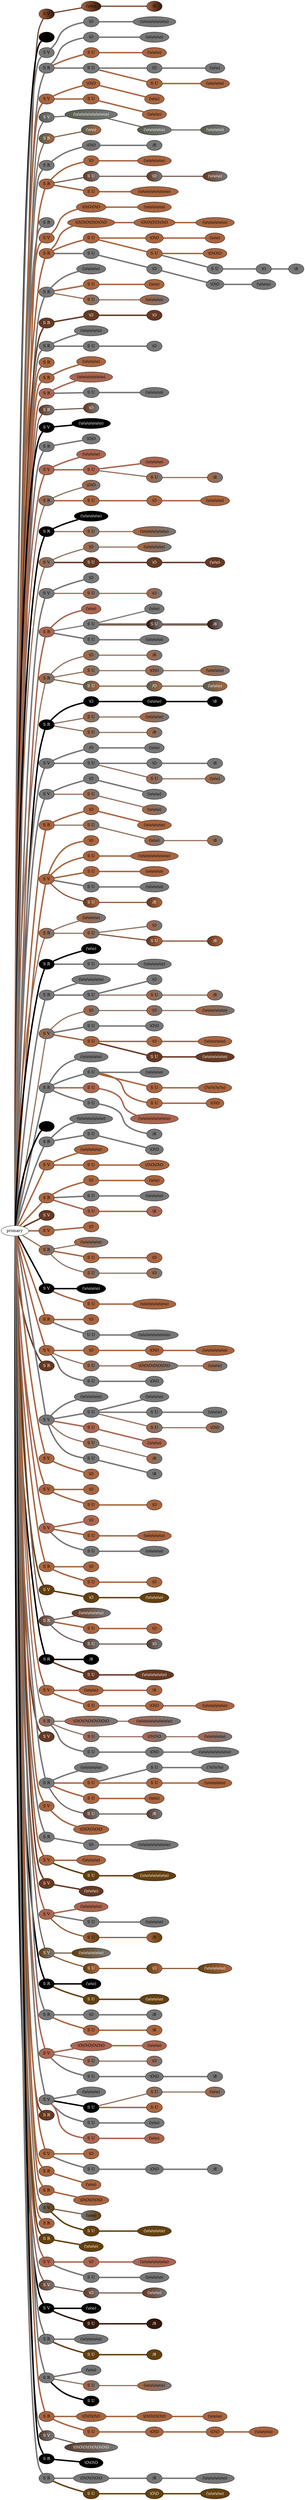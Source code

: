 graph {
 graph [rankdir=LR]
"1" [qtype="pendant_node", pendant_colors="#A86540:#35170C", pendant_ply="S", pendant_attach="V", pendant_length="34.5", label="S V", style=filled, fillcolor="#A86540:#35170C", fontcolor="#000000"]
"primary" -- "1" [qtype="pendant_link",penwidth=2,color="#A86540:#35170C"]
"1:0" [qtype="knot_node", knot_value="2", knot_type="L", knot_position="11.5", knot_spin="Z", label="(\\o\\o)", style=filled, fillcolor="#A86540:#35170C" , fontcolor="#000000"]
"1" -- "1:0" [qtype="knot_link",penwidth=2,color="#A86540:#35170C"]
"1:1" [qtype="knot_node", knot_value="1", knot_type="E", knot_position="13.0", knot_spin="Z", label="\\8", style=filled, fillcolor="#A86540:#35170C" , fontcolor="#000000"]
"1:0" -- "1:1" [qtype="knot_link",penwidth=2,color="#A86540:#35170C"]
"K1" [qtype="pendant_node", pendant_colors="#000000", pendant_ply="", pendant_attach="", pendant_length="", label=" ", style=filled, fillcolor="#000000", fontcolor="#ffffff"]
"primary" -- "K1" [qtype="pendant_link",penwidth=5,color="#000000"]
"2" [qtype="pendant_node", pendant_colors="#777777", pendant_ply="S", pendant_attach="V", pendant_length="37.5", label="S V", style=filled, fillcolor="#777777", fontcolor="#000000"]
"primary" -- "2" [qtype="pendant_link",penwidth=5,color="#777777"]
"2:0" [qtype="knot_node", knot_value="1", knot_type="S", knot_position="4.0", knot_spin="Z", label="\\O", style=filled, fillcolor="#777777" , fontcolor="#000000"]
"2" -- "2:0" [qtype="knot_link",penwidth=5,color="#777777"]
"2:1" [qtype="knot_node", knot_value="7", knot_type="L", knot_position="9.5", knot_spin="Z", label="(\\o\\o\\o\\o\\o\\o\\o)", style=filled, fillcolor="#777777" , fontcolor="#000000"]
"2:0" -- "2:1" [qtype="knot_link",penwidth=5,color="#777777"]
"3" [qtype="pendant_node", pendant_colors="#777777", pendant_ply="S", pendant_attach="R", pendant_length="32.0", label="S R", style=filled, fillcolor="#777777", fontcolor="#000000"]
"primary" -- "3" [qtype="pendant_link",penwidth=5,color="#777777"]
"3:0" [qtype="knot_node", knot_value="1", knot_type="S", knot_position="3.0", knot_spin="Z", label="\\O", style=filled, fillcolor="#777777" , fontcolor="#000000"]
"3" -- "3:0" [qtype="knot_link",penwidth=5,color="#777777"]
"3:1" [qtype="knot_node", knot_value="4", knot_type="L", knot_position="6.5", knot_spin="Z", label="(\\o\\o\\o\\o)", style=filled, fillcolor="#777777" , fontcolor="#000000"]
"3:0" -- "3:1" [qtype="knot_link",penwidth=5,color="#777777"]
"3s1" [qtype="pendant_node", pendant_colors="#A86540", pendant_ply="S", pendant_attach="U", pendant_length="42.5", label="S U", style=filled, fillcolor="#A86540", fontcolor="#000000"]
"3" -- "3s1" [qtype="pendant_link",penwidth=5,color="#A86540"]
"3s1:0" [qtype="knot_node", knot_value="3", knot_type="L", knot_position="8.0", knot_spin="Z", label="(\\o\\o\\o)", style=filled, fillcolor="#A86540" , fontcolor="#000000"]
"3s1" -- "3s1:0" [qtype="knot_link",penwidth=5,color="#A86540"]
"3s2" [qtype="pendant_node", pendant_colors="#777777", pendant_ply="S", pendant_attach="U", pendant_length="18.0", label="S U", style=filled, fillcolor="#777777", fontcolor="#000000"]
"3" -- "3s2" [qtype="pendant_link",penwidth=5,color="#777777"]
"3s2:0" [qtype="knot_node", knot_value="1", knot_type="S", knot_position="2.5", knot_spin="Z", label="\\O", style=filled, fillcolor="#777777" , fontcolor="#000000"]
"3s2" -- "3s2:0" [qtype="knot_link",penwidth=5,color="#777777"]
"3s2:1" [qtype="knot_node", knot_value="2", knot_type="L", knot_position="6.5", knot_spin="Z", label="(\\o\\o)", style=filled, fillcolor="#777777" , fontcolor="#000000"]
"3s2:0" -- "3s2:1" [qtype="knot_link",penwidth=5,color="#777777"]
"3s2s1" [qtype="pendant_node", pendant_colors="#A86540", pendant_ply="S", pendant_attach="U", pendant_length="19.0", label="S U", style=filled, fillcolor="#A86540", fontcolor="#000000"]
"3s2" -- "3s2s1" [qtype="pendant_link",penwidth=5,color="#A86540"]
"3s2s1:0" [qtype="knot_node", knot_value="4", knot_type="L", knot_position="4.0", knot_spin="Z", label="(\\o\\o\\o\\o)", style=filled, fillcolor="#A86540" , fontcolor="#000000"]
"3s2s1" -- "3s2s1:0" [qtype="knot_link",penwidth=5,color="#A86540"]
"4" [qtype="pendant_node", pendant_colors="#A86540", pendant_ply="S", pendant_attach="V", pendant_length="19.0", label="S V", style=filled, fillcolor="#A86540", fontcolor="#000000"]
"primary" -- "4" [qtype="pendant_link",penwidth=5,color="#A86540"]
"4:0" [qtype="knot_node", knot_value="2", knot_type="S", knot_position="4.0", knot_spin="Z", label="\\O\\O", style=filled, fillcolor="#A86540" , fontcolor="#000000"]
"4" -- "4:0" [qtype="knot_link",penwidth=5,color="#A86540"]
"4:1" [qtype="knot_node", knot_value="2", knot_type="L", knot_position="8.5", knot_spin="Z", label="(\\o\\o)", style=filled, fillcolor="#A86540" , fontcolor="#000000"]
"4:0" -- "4:1" [qtype="knot_link",penwidth=5,color="#A86540"]
"4s1" [qtype="pendant_node", pendant_colors="#A86540", pendant_ply="S", pendant_attach="U", pendant_length="20.0", label="S U", style=filled, fillcolor="#A86540", fontcolor="#000000"]
"4" -- "4s1" [qtype="pendant_link",penwidth=5,color="#A86540"]
"4s1:0" [qtype="knot_node", knot_value="3", knot_type="L", knot_position="8.0", knot_spin="Z", label="(\\o\\o\\o)", style=filled, fillcolor="#A86540" , fontcolor="#000000"]
"4s1" -- "4s1:0" [qtype="knot_link",penwidth=5,color="#A86540"]
"5" [qtype="pendant_node", pendant_colors="#575E4E:#777777", pendant_ply="S", pendant_attach="V", pendant_length="13.0", label="S V", style=filled, fillcolor="#575E4E:#777777", fontcolor="#ffffff"]
"primary" -- "5" [qtype="pendant_link",penwidth=2,color="#575E4E:#777777"]
"5:0" [qtype="knot_node", knot_value="9", knot_type="L", knot_position="0.5", knot_spin="Z", label="(\\o\\o\\o\\o\\o\\o\\o\\o\\o)", style=filled, fillcolor="#575E4E:#777777" , fontcolor="#ffffff"]
"5" -- "5:0" [qtype="knot_link",penwidth=2,color="#575E4E:#777777"]
"5:1" [qtype="knot_node", knot_value="5", knot_type="L", knot_position="5.0", knot_spin="Z", label="(\\o\\o\\o\\o\\o)", style=filled, fillcolor="#575E4E:#777777" , fontcolor="#ffffff"]
"5:0" -- "5:1" [qtype="knot_link",penwidth=2,color="#575E4E:#777777"]
"5:2" [qtype="knot_node", knot_value="4", knot_type="L", knot_position="10.5", knot_spin="Z", label="(\\o\\o\\o\\o)", style=filled, fillcolor="#575E4E:#777777" , fontcolor="#ffffff"]
"5:1" -- "5:2" [qtype="knot_link",penwidth=2,color="#575E4E:#777777"]
"6" [qtype="pendant_node", pendant_colors="#575E4E:#A86540", pendant_ply="S", pendant_attach="R", pendant_length="33.0", label="S R", style=filled, fillcolor="#575E4E:#A86540", fontcolor="#ffffff"]
"primary" -- "6" [qtype="pendant_link",penwidth=2,color="#575E4E:#A86540"]
"6:0" [qtype="knot_node", knot_value="2", knot_type="L", knot_position="5.0", knot_spin="Z", label="(\\o\\o)", style=filled, fillcolor="#575E4E:#A86540" , fontcolor="#ffffff"]
"6" -- "6:0" [qtype="knot_link",penwidth=2,color="#575E4E:#A86540"]
"7" [qtype="pendant_node", pendant_colors="#777777", pendant_ply="S", pendant_attach="R", pendant_length="31.5", label="S R", style=filled, fillcolor="#777777", fontcolor="#000000"]
"primary" -- "7" [qtype="pendant_link",penwidth=5,color="#777777"]
"7:0" [qtype="knot_node", knot_value="2", knot_type="S", knot_position="5.5", knot_spin="Z", label="\\O\\O", style=filled, fillcolor="#777777" , fontcolor="#000000"]
"7" -- "7:0" [qtype="knot_link",penwidth=5,color="#777777"]
"7:1" [qtype="knot_node", knot_value="1", knot_type="E", knot_position="12.0", knot_spin="S", label="/8", style=filled, fillcolor="#777777" , fontcolor="#000000"]
"7:0" -- "7:1" [qtype="knot_link",penwidth=5,color="#777777"]
"8" [qtype="pendant_node", pendant_colors="#A86540", pendant_ply="S", pendant_attach="R", pendant_length="29.5", label="S R", style=filled, fillcolor="#A86540", fontcolor="#000000"]
"primary" -- "8" [qtype="pendant_link",penwidth=5,color="#A86540"]
"8:0" [qtype="knot_node", knot_value="1", knot_type="S", knot_position="6.0", knot_spin="Z", label="\\O", style=filled, fillcolor="#A86540" , fontcolor="#000000"]
"8" -- "8:0" [qtype="knot_link",penwidth=5,color="#A86540"]
"8:1" [qtype="knot_node", knot_value="5", knot_type="L", knot_position="13.5", knot_spin="Z", label="(\\o\\o\\o\\o\\o)", style=filled, fillcolor="#A86540" , fontcolor="#000000"]
"8:0" -- "8:1" [qtype="knot_link",penwidth=5,color="#A86540"]
"8s1" [qtype="pendant_node", pendant_colors="#673923:#777777", pendant_ply="S", pendant_attach="U", pendant_length="29.0", label="S U", style=filled, fillcolor="#673923:#777777", fontcolor="#ffffff"]
"8" -- "8s1" [qtype="pendant_link",penwidth=2,color="#673923:#777777"]
"8s1:0" [qtype="knot_node", knot_value="1", knot_type="S", knot_position="5.5", knot_spin="Z", label="\\O", style=filled, fillcolor="#673923:#777777" , fontcolor="#ffffff"]
"8s1" -- "8s1:0" [qtype="knot_link",penwidth=2,color="#673923:#777777"]
"8s1:1" [qtype="knot_node", knot_value="3", knot_type="L", knot_position="11.5", knot_spin="Z", label="(\\o\\o\\o)", style=filled, fillcolor="#673923:#777777" , fontcolor="#ffffff"]
"8s1:0" -- "8s1:1" [qtype="knot_link",penwidth=2,color="#673923:#777777"]
"8s2" [qtype="pendant_node", pendant_colors="#A86540", pendant_ply="S", pendant_attach="U", pendant_length="17.5", label="S U", style=filled, fillcolor="#A86540", fontcolor="#000000"]
"8" -- "8s2" [qtype="pendant_link",penwidth=5,color="#A86540"]
"8s2:0" [qtype="knot_node", knot_value="8", knot_type="L", knot_position="10.0", knot_spin="Z", label="(\\o\\o\\o\\o\\o\\o\\o\\o)", style=filled, fillcolor="#A86540" , fontcolor="#000000"]
"8s2" -- "8s2:0" [qtype="knot_link",penwidth=5,color="#A86540"]
"9" [qtype="pendant_node", pendant_colors="#777777", pendant_ply="S", pendant_attach="R", pendant_length="11.0", label="S R", style=filled, fillcolor="#777777", fontcolor="#000000"]
"primary" -- "9" [qtype="pendant_link",penwidth=5,color="#777777"]
"10" [qtype="pendant_node", pendant_colors="#A86540", pendant_ply="S", pendant_attach="V", pendant_length="21.0", label="S V", style=filled, fillcolor="#A86540", fontcolor="#000000"]
"primary" -- "10" [qtype="pendant_link",penwidth=5,color="#A86540"]
"10:0" [qtype="knot_node", knot_value="4", knot_type="S", knot_position="5.0", knot_spin="Z", label="\\O\\O\\O\\O", style=filled, fillcolor="#A86540" , fontcolor="#000000"]
"10" -- "10:0" [qtype="knot_link",penwidth=5,color="#A86540"]
"10:1" [qtype="knot_node", knot_value="5", knot_type="L", knot_position="11.0", knot_spin="Z", label="(\\o\\o\\o\\o\\o)", style=filled, fillcolor="#A86540" , fontcolor="#000000"]
"10:0" -- "10:1" [qtype="knot_link",penwidth=5,color="#A86540"]
"11" [qtype="pendant_node", pendant_colors="#A86540", pendant_ply="S", pendant_attach="R", pendant_length="49.0", label="S R", style=filled, fillcolor="#A86540", fontcolor="#000000"]
"primary" -- "11" [qtype="pendant_link",penwidth=5,color="#A86540"]
"11:0" [qtype="knot_node", knot_value="7", knot_type="S", knot_position="2.0", knot_spin="Z", label="\\O\\O\\O\\O\\O\\O\\O", style=filled, fillcolor="#A86540" , fontcolor="#000000"]
"11" -- "11:0" [qtype="knot_link",penwidth=5,color="#A86540"]
"11:1" [qtype="knot_node", knot_value="6", knot_type="S", knot_position="11.0", knot_spin="Z", label="\\O\\O\\O\\O\\O\\O", style=filled, fillcolor="#A86540" , fontcolor="#000000"]
"11:0" -- "11:1" [qtype="knot_link",penwidth=5,color="#A86540"]
"11:2" [qtype="knot_node", knot_value="6", knot_type="L", knot_position="25.0", knot_spin="Z", label="(\\o\\o\\o\\o\\o\\o)", style=filled, fillcolor="#A86540" , fontcolor="#000000"]
"11:1" -- "11:2" [qtype="knot_link",penwidth=5,color="#A86540"]
"11s1" [qtype="pendant_node", pendant_colors="#A86540", pendant_ply="S", pendant_attach="U", pendant_length="43.0", label="S U", style=filled, fillcolor="#A86540", fontcolor="#000000"]
"11" -- "11s1" [qtype="pendant_link",penwidth=5,color="#A86540"]
"11s1:0" [qtype="knot_node", knot_value="2", knot_type="S", knot_position="10.0", knot_spin="Z", label="\\O\\O", style=filled, fillcolor="#A86540" , fontcolor="#000000"]
"11s1" -- "11s1:0" [qtype="knot_link",penwidth=5,color="#A86540"]
"11s1:1" [qtype="knot_node", knot_value="2", knot_type="L", knot_position="18.0", knot_spin="Z", label="(\\o\\o)", style=filled, fillcolor="#A86540" , fontcolor="#000000"]
"11s1:0" -- "11s1:1" [qtype="knot_link",penwidth=5,color="#A86540"]
"11s1s1" [qtype="pendant_node", pendant_colors="#A86540", pendant_ply="S", pendant_attach="U", pendant_length="7.5", label="S U", style=filled, fillcolor="#A86540", fontcolor="#000000"]
"11s1" -- "11s1s1" [qtype="pendant_link",penwidth=5,color="#A86540"]
"11s1s1:0" [qtype="knot_node", knot_value="3", knot_type="S", knot_position="4.5", knot_spin="Z", label="\\O\\O\\O", style=filled, fillcolor="#A86540" , fontcolor="#000000"]
"11s1s1" -- "11s1s1:0" [qtype="knot_link",penwidth=5,color="#A86540"]
"11s1s1s1" [qtype="pendant_node", pendant_colors="#777777", pendant_ply="S", pendant_attach="U", pendant_length="34.5", label="S U", style=filled, fillcolor="#777777", fontcolor="#000000"]
"11s1s1" -- "11s1s1s1" [qtype="pendant_link",penwidth=5,color="#777777"]
"11s1s1s1:0" [qtype="knot_node", knot_value="1", knot_type="S", knot_position="5.0", knot_spin="Z", label="\\O", style=filled, fillcolor="#777777" , fontcolor="#000000"]
"11s1s1s1" -- "11s1s1s1:0" [qtype="knot_link",penwidth=5,color="#777777"]
"11s1s1s1:1" [qtype="knot_node", knot_value="1", knot_type="E", knot_position="14.0", knot_spin="Z", label="\\8", style=filled, fillcolor="#777777" , fontcolor="#000000"]
"11s1s1s1:0" -- "11s1s1s1:1" [qtype="knot_link",penwidth=5,color="#777777"]
"11s2" [qtype="pendant_node", pendant_colors="#777777", pendant_ply="S", pendant_attach="U", pendant_length="32.0", label="S U", style=filled, fillcolor="#777777", fontcolor="#000000"]
"11" -- "11s2" [qtype="pendant_link",penwidth=5,color="#777777"]
"11s2:0" [qtype="knot_node", knot_value="1", knot_type="S", knot_position="2.5", knot_spin="Z", label="\\O", style=filled, fillcolor="#777777" , fontcolor="#000000"]
"11s2" -- "11s2:0" [qtype="knot_link",penwidth=5,color="#777777"]
"11s2:1" [qtype="knot_node", knot_value="2", knot_type="S", knot_position="10.5", knot_spin="Z", label="\\O\\O", style=filled, fillcolor="#777777" , fontcolor="#000000"]
"11s2:0" -- "11s2:1" [qtype="knot_link",penwidth=5,color="#777777"]
"11s2:2" [qtype="knot_node", knot_value="3", knot_type="L", knot_position="17.5", knot_spin="Z", label="(\\o\\o\\o)", style=filled, fillcolor="#777777" , fontcolor="#000000"]
"11s2:1" -- "11s2:2" [qtype="knot_link",penwidth=5,color="#777777"]
"12" [qtype="pendant_node", pendant_colors="#777777", pendant_ply="S", pendant_attach="R", pendant_length="42.0", label="S R", style=filled, fillcolor="#777777", fontcolor="#000000"]
"primary" -- "12" [qtype="pendant_link",penwidth=5,color="#777777"]
"12:0" [qtype="knot_node", knot_value="4", knot_type="L", knot_position="11.0", knot_spin="Z", label="(\\o\\o\\o\\o)", style=filled, fillcolor="#777777" , fontcolor="#000000"]
"12" -- "12:0" [qtype="knot_link",penwidth=5,color="#777777"]
"12s1" [qtype="pendant_node", pendant_colors="#A86540", pendant_ply="S", pendant_attach="U", pendant_length="23.0", label="S U", style=filled, fillcolor="#A86540", fontcolor="#000000"]
"12" -- "12s1" [qtype="pendant_link",penwidth=5,color="#A86540"]
"12s1:0" [qtype="knot_node", knot_value="2", knot_type="L", knot_position="8.0", knot_spin="Z", label="(\\o\\o)", style=filled, fillcolor="#A86540" , fontcolor="#000000"]
"12s1" -- "12s1:0" [qtype="knot_link",penwidth=5,color="#A86540"]
"12s2" [qtype="pendant_node", pendant_colors="#A86540:#777777", pendant_ply="S", pendant_attach="U", pendant_length="22.0", label="S U", style=filled, fillcolor="#A86540:#777777", fontcolor="#000000"]
"12" -- "12s2" [qtype="pendant_link",penwidth=2,color="#A86540:#777777"]
"12s2:0" [qtype="knot_node", knot_value="4", knot_type="L", knot_position="7.5", knot_spin="Z", label="(\\o\\o\\o\\o)", style=filled, fillcolor="#A86540:#777777" , fontcolor="#000000"]
"12s2" -- "12s2:0" [qtype="knot_link",penwidth=2,color="#A86540:#777777"]
"13" [qtype="pendant_node", pendant_colors="#673923", pendant_ply="S", pendant_attach="R", pendant_length="39.0", label="S R", style=filled, fillcolor="#673923", fontcolor="#ffffff"]
"primary" -- "13" [qtype="pendant_link",penwidth=5,color="#673923"]
"13:0" [qtype="knot_node", knot_value="1", knot_type="S", knot_position="1.0", knot_spin="Z", label="\\O", style=filled, fillcolor="#673923" , fontcolor="#ffffff"]
"13" -- "13:0" [qtype="knot_link",penwidth=5,color="#673923"]
"13:1" [qtype="knot_node", knot_value="1", knot_type="S", knot_position="5.5", knot_spin="Z", label="\\O", style=filled, fillcolor="#673923" , fontcolor="#ffffff"]
"13:0" -- "13:1" [qtype="knot_link",penwidth=5,color="#673923"]
"14" [qtype="pendant_node", pendant_colors="#777777", pendant_ply="S", pendant_attach="R", pendant_length="26.5", label="S R", style=filled, fillcolor="#777777", fontcolor="#000000"]
"primary" -- "14" [qtype="pendant_link",penwidth=5,color="#777777"]
"14:0" [qtype="knot_node", knot_value="5", knot_type="L", knot_position="9.5", knot_spin="Z", label="(\\o\\o\\o\\o\\o)", style=filled, fillcolor="#777777" , fontcolor="#000000"]
"14" -- "14:0" [qtype="knot_link",penwidth=5,color="#777777"]
"14s1" [qtype="pendant_node", pendant_colors="#777777", pendant_ply="S", pendant_attach="U", pendant_length="39.0", label="S U", style=filled, fillcolor="#777777", fontcolor="#000000"]
"14" -- "14s1" [qtype="pendant_link",penwidth=5,color="#777777"]
"14s1:0" [qtype="knot_node", knot_value="1", knot_type="S", knot_position="4.5", knot_spin="Z", label="\\O", style=filled, fillcolor="#777777" , fontcolor="#000000"]
"14s1" -- "14s1:0" [qtype="knot_link",penwidth=5,color="#777777"]
"15" [qtype="pendant_node", pendant_colors="#A86540", pendant_ply="S", pendant_attach="R", pendant_length="37.0", label="S R", style=filled, fillcolor="#A86540", fontcolor="#000000"]
"primary" -- "15" [qtype="pendant_link",penwidth=5,color="#A86540"]
"16" [qtype="pendant_node", pendant_colors="#A86540", pendant_ply="S", pendant_attach="R", pendant_length="26.5", label="S R", style=filled, fillcolor="#A86540", fontcolor="#000000"]
"primary" -- "16" [qtype="pendant_link",penwidth=5,color="#A86540"]
"16:0" [qtype="knot_node", knot_value="4", knot_type="L", knot_position="10.0", knot_spin="Z", label="(\\o\\o\\o\\o)", style=filled, fillcolor="#A86540" , fontcolor="#000000"]
"16" -- "16:0" [qtype="knot_link",penwidth=5,color="#A86540"]
"17" [qtype="pendant_node", pendant_colors="#AA6651", pendant_ply="S", pendant_attach="R", pendant_length="34.5", label="S R", style=filled, fillcolor="#AA6651", fontcolor="#000000"]
"primary" -- "17" [qtype="pendant_link",penwidth=5,color="#AA6651"]
"17:0" [qtype="knot_node", knot_value="7", knot_type="L", knot_position="10.5", knot_spin="Z", label="(\\o\\o\\o\\o\\o\\o\\o)", style=filled, fillcolor="#AA6651" , fontcolor="#000000"]
"17" -- "17:0" [qtype="knot_link",penwidth=5,color="#AA6651"]
"17s1" [qtype="pendant_node", pendant_colors="#777777", pendant_ply="S", pendant_attach="U", pendant_length="19.0", label="S U", style=filled, fillcolor="#777777", fontcolor="#000000"]
"17" -- "17s1" [qtype="pendant_link",penwidth=5,color="#777777"]
"17s1:0" [qtype="knot_node", knot_value="4", knot_type="L", knot_position="10.5", knot_spin="Z", label="(\\o\\o\\o\\o)", style=filled, fillcolor="#777777" , fontcolor="#000000"]
"17s1" -- "17s1:0" [qtype="knot_link",penwidth=5,color="#777777"]
"18" [qtype="pendant_node", pendant_colors="#673923:#777777", pendant_ply="S", pendant_attach="R", pendant_length="8.5", label="S R", style=filled, fillcolor="#673923:#777777", fontcolor="#ffffff"]
"primary" -- "18" [qtype="pendant_link",penwidth=2,color="#673923:#777777"]
"18:0" [qtype="knot_node", knot_value="1", knot_type="S", knot_position="5.0", knot_spin="Z", label="\\O", style=filled, fillcolor="#673923:#777777" , fontcolor="#ffffff"]
"18" -- "18:0" [qtype="knot_link",penwidth=2,color="#673923:#777777"]
"19" [qtype="pendant_node", pendant_colors="#000000", pendant_ply="S", pendant_attach="V", pendant_length="11.5", label="S V", style=filled, fillcolor="#000000", fontcolor="#ffffff"]
"primary" -- "19" [qtype="pendant_link",penwidth=5,color="#000000"]
"19:0" [qtype="knot_node", knot_value="6", knot_type="L", knot_position="9.5", knot_spin="Z", label="(\\o\\o\\o\\o\\o\\o)", style=filled, fillcolor="#000000" , fontcolor="#ffffff"]
"19" -- "19:0" [qtype="knot_link",penwidth=5,color="#000000"]
"20" [qtype="pendant_node", pendant_colors="#777777", pendant_ply="S", pendant_attach="R", pendant_length="7.5", label="S R", style=filled, fillcolor="#777777", fontcolor="#000000"]
"primary" -- "20" [qtype="pendant_link",penwidth=5,color="#777777"]
"20:0" [qtype="knot_node", knot_value="2", knot_type="S", knot_position="4.0", knot_spin="Z", label="\\O\\O", style=filled, fillcolor="#777777" , fontcolor="#000000"]
"20" -- "20:0" [qtype="knot_link",penwidth=5,color="#777777"]
"21" [qtype="pendant_node", pendant_colors="#AA6651", pendant_ply="S", pendant_attach="V", pendant_length="34.0", label="S V", style=filled, fillcolor="#AA6651", fontcolor="#000000"]
"primary" -- "21" [qtype="pendant_link",penwidth=5,color="#AA6651"]
"21:0" [qtype="knot_node", knot_value="4", knot_type="L", knot_position="9.0", knot_spin="Z", label="(\\o\\o\\o\\o)", style=filled, fillcolor="#AA6651" , fontcolor="#000000"]
"21" -- "21:0" [qtype="knot_link",penwidth=5,color="#AA6651"]
"21s1" [qtype="pendant_node", pendant_colors="#AA6651", pendant_ply="S", pendant_attach="U", pendant_length="23.0", label="S U", style=filled, fillcolor="#AA6651", fontcolor="#000000"]
"21" -- "21s1" [qtype="pendant_link",penwidth=5,color="#AA6651"]
"21s1:0" [qtype="knot_node", knot_value="4", knot_type="L", knot_position="8.0", knot_spin="Z", label="(\\o\\o\\o\\o)", style=filled, fillcolor="#AA6651" , fontcolor="#000000"]
"21s1" -- "21s1:0" [qtype="knot_link",penwidth=5,color="#AA6651"]
"21s1s1" [qtype="pendant_node", pendant_colors="#A86540:#777777", pendant_ply="S", pendant_attach="U", pendant_length="19.0", label="S U", style=filled, fillcolor="#A86540:#777777", fontcolor="#000000"]
"21s1" -- "21s1s1" [qtype="pendant_link",penwidth=2,color="#A86540:#777777"]
"21s1s1:0" [qtype="knot_node", knot_value="1", knot_type="E", knot_position="7.5", knot_spin="Z", label="\\8", style=filled, fillcolor="#A86540:#777777" , fontcolor="#000000"]
"21s1s1" -- "21s1s1:0" [qtype="knot_link",penwidth=2,color="#A86540:#777777"]
"22" [qtype="pendant_node", pendant_colors="#A86540:#777777", pendant_ply="S", pendant_attach="R", pendant_length="37.5", label="S R", style=filled, fillcolor="#A86540:#777777", fontcolor="#000000"]
"primary" -- "22" [qtype="pendant_link",penwidth=2,color="#A86540:#777777"]
"22:0" [qtype="knot_node", knot_value="2", knot_type="S", knot_position="6.0", knot_spin="Z", label="\\O\\O", style=filled, fillcolor="#A86540:#777777" , fontcolor="#000000"]
"22" -- "22:0" [qtype="knot_link",penwidth=2,color="#A86540:#777777"]
"22s1" [qtype="pendant_node", pendant_colors="#A86540", pendant_ply="S", pendant_attach="U", pendant_length="25.0", label="S U", style=filled, fillcolor="#A86540", fontcolor="#000000"]
"22" -- "22s1" [qtype="pendant_link",penwidth=5,color="#A86540"]
"22s1:0" [qtype="knot_node", knot_value="1", knot_type="S", knot_position="6.0", knot_spin="Z", label="\\O", style=filled, fillcolor="#A86540" , fontcolor="#000000"]
"22s1" -- "22s1:0" [qtype="knot_link",penwidth=5,color="#A86540"]
"22s1:1" [qtype="knot_node", knot_value="4", knot_type="L", knot_position="14.0", knot_spin="Z", label="(\\o\\o\\o\\o)", style=filled, fillcolor="#A86540" , fontcolor="#000000"]
"22s1:0" -- "22s1:1" [qtype="knot_link",penwidth=5,color="#A86540"]
"23" [qtype="pendant_node", pendant_colors="#000000", pendant_ply="S", pendant_attach="R", pendant_length="23.0", label="S R", style=filled, fillcolor="#000000", fontcolor="#ffffff"]
"primary" -- "23" [qtype="pendant_link",penwidth=5,color="#000000"]
"23:0" [qtype="knot_node", knot_value="5", knot_type="L", knot_position="9.0", knot_spin="Z", label="(\\o\\o\\o\\o\\o)", style=filled, fillcolor="#000000" , fontcolor="#ffffff"]
"23" -- "23:0" [qtype="knot_link",penwidth=5,color="#000000"]
"23s1" [qtype="pendant_node", pendant_colors="#A86540:#777777", pendant_ply="S", pendant_attach="U", pendant_length="22.5", label="S U", style=filled, fillcolor="#A86540:#777777", fontcolor="#000000"]
"23" -- "23s1" [qtype="pendant_link",penwidth=2,color="#A86540:#777777"]
"23s1:0" [qtype="knot_node", knot_value="7", knot_type="L", knot_position="7.0", knot_spin="Z", label="(\\o\\o\\o\\o\\o\\o\\o)", style=filled, fillcolor="#A86540:#777777" , fontcolor="#000000"]
"23s1" -- "23s1:0" [qtype="knot_link",penwidth=2,color="#A86540:#777777"]
"24" [qtype="pendant_node", pendant_colors="#A86540:#777777", pendant_ply="S", pendant_attach="V", pendant_length="23.5", label="S V", style=filled, fillcolor="#A86540:#777777", fontcolor="#000000"]
"primary" -- "24" [qtype="pendant_link",penwidth=2,color="#A86540:#777777"]
"24:0" [qtype="knot_node", knot_value="1", knot_type="S", knot_position="4.0", knot_spin="Z", label="\\O", style=filled, fillcolor="#A86540:#777777" , fontcolor="#000000"]
"24" -- "24:0" [qtype="knot_link",penwidth=2,color="#A86540:#777777"]
"24:1" [qtype="knot_node", knot_value="5", knot_type="L", knot_position="10.0", knot_spin="Z", label="(\\o\\o\\o\\o\\o)", style=filled, fillcolor="#A86540:#777777" , fontcolor="#000000"]
"24:0" -- "24:1" [qtype="knot_link",penwidth=2,color="#A86540:#777777"]
"24s1" [qtype="pendant_node", pendant_colors="#673923", pendant_ply="S", pendant_attach="U", pendant_length="31.0", label="S U", style=filled, fillcolor="#673923", fontcolor="#ffffff"]
"24" -- "24s1" [qtype="pendant_link",penwidth=5,color="#673923"]
"24s1:0" [qtype="knot_node", knot_value="1", knot_type="S", knot_position="4.5", knot_spin="Z", label="\\O", style=filled, fillcolor="#673923" , fontcolor="#ffffff"]
"24s1" -- "24s1:0" [qtype="knot_link",penwidth=5,color="#673923"]
"24s1:1" [qtype="knot_node", knot_value="2", knot_type="L", knot_position="9.5", knot_spin="Z", label="(\\o\\o)", style=filled, fillcolor="#673923" , fontcolor="#ffffff"]
"24s1:0" -- "24s1:1" [qtype="knot_link",penwidth=5,color="#673923"]
"25" [qtype="pendant_node", pendant_colors="#777777", pendant_ply="S", pendant_attach="V", pendant_length="28.5", label="S V", style=filled, fillcolor="#777777", fontcolor="#000000"]
"primary" -- "25" [qtype="pendant_link",penwidth=5,color="#777777"]
"25:0" [qtype="knot_node", knot_value="1", knot_type="S", knot_position="7.0", knot_spin="Z", label="\\O", style=filled, fillcolor="#777777" , fontcolor="#000000"]
"25" -- "25:0" [qtype="knot_link",penwidth=5,color="#777777"]
"25s1" [qtype="pendant_node", pendant_colors="#A86540:#777777", pendant_ply="S", pendant_attach="U", pendant_length="20.5", label="S U", style=filled, fillcolor="#A86540:#777777", fontcolor="#000000"]
"25" -- "25s1" [qtype="pendant_link",penwidth=2,color="#A86540:#777777"]
"25s1:0" [qtype="knot_node", knot_value="1", knot_type="S", knot_position="6.5", knot_spin="Z", label="\\O", style=filled, fillcolor="#A86540:#777777" , fontcolor="#000000"]
"25s1" -- "25s1:0" [qtype="knot_link",penwidth=2,color="#A86540:#777777"]
"26" [qtype="pendant_node", pendant_colors="#AA6651", pendant_ply="S", pendant_attach="R", pendant_length="45.0", label="S R", style=filled, fillcolor="#AA6651", fontcolor="#000000"]
"primary" -- "26" [qtype="pendant_link",penwidth=5,color="#AA6651"]
"26:0" [qtype="knot_node", knot_value="2", knot_type="L", knot_position="10.5", knot_spin="Z", label="(\\o\\o)", style=filled, fillcolor="#AA6651" , fontcolor="#000000"]
"26" -- "26:0" [qtype="knot_link",penwidth=5,color="#AA6651"]
"26s1" [qtype="pendant_node", pendant_colors="#777777:#777777", pendant_ply="S", pendant_attach="U", pendant_length="37.0", label="S U", style=filled, fillcolor="#777777:#777777", fontcolor="#000000"]
"26" -- "26s1" [qtype="pendant_link",penwidth=2,color="#777777:#777777"]
"26s1:0" [qtype="knot_node", knot_value="2", knot_type="L", knot_position="9.0", knot_spin="Z", label="(\\o\\o)", style=filled, fillcolor="#777777:#777777" , fontcolor="#000000"]
"26s1" -- "26s1:0" [qtype="knot_link",penwidth=2,color="#777777:#777777"]
"26s1s1" [qtype="pendant_node", pendant_colors="#35170C:#777777:#A86540:#777777", pendant_ply="S", pendant_attach="U", pendant_length="40.0", label="S U", style=filled, fillcolor="#35170C:#777777:#A86540:#777777", fontcolor="#ffffff"]
"26s1" -- "26s1s1" [qtype="pendant_link",penwidth=2,color="#35170C:#777777:#A86540:#777777"]
"26s1s1:0" [qtype="knot_node", knot_value="1", knot_type="E", knot_position="7.5", knot_spin="S", label="/8", style=filled, fillcolor="#35170C:#777777:#A86540:#777777" , fontcolor="#ffffff"]
"26s1s1" -- "26s1s1:0" [qtype="knot_link",penwidth=2,color="#35170C:#777777:#A86540:#777777"]
"26s2" [qtype="pendant_node", pendant_colors="#777777", pendant_ply="S", pendant_attach="U", pendant_length="17.0", label="S U", style=filled, fillcolor="#777777", fontcolor="#000000"]
"26" -- "26s2" [qtype="pendant_link",penwidth=5,color="#777777"]
"26s2:0" [qtype="knot_node", knot_value="4", knot_type="L", knot_position="7.0", knot_spin="Z", label="(\\o\\o\\o\\o)", style=filled, fillcolor="#777777" , fontcolor="#000000"]
"26s2" -- "26s2:0" [qtype="knot_link",penwidth=5,color="#777777"]
"27" [qtype="pendant_node", pendant_colors="#A86540:#777777", pendant_ply="S", pendant_attach="R", pendant_length="14.0", label="S R", style=filled, fillcolor="#A86540:#777777", fontcolor="#000000"]
"primary" -- "27" [qtype="pendant_link",penwidth=2,color="#A86540:#777777"]
"27:0" [qtype="knot_node", knot_value="1", knot_type="S", knot_position="5.5", knot_spin="Z", label="\\O", style=filled, fillcolor="#A86540:#777777" , fontcolor="#000000"]
"27" -- "27:0" [qtype="knot_link",penwidth=2,color="#A86540:#777777"]
"27:1" [qtype="knot_node", knot_value="1", knot_type="E", knot_position="9.5", knot_spin="S", label="/8", style=filled, fillcolor="#A86540:#777777" , fontcolor="#000000"]
"27:0" -- "27:1" [qtype="knot_link",penwidth=2,color="#A86540:#777777"]
"27s1" [qtype="pendant_node", pendant_colors="#A86540:#777777", pendant_ply="S", pendant_attach="U", pendant_length="36.0", label="S U", style=filled, fillcolor="#A86540:#777777", fontcolor="#000000"]
"27" -- "27s1" [qtype="pendant_link",penwidth=2,color="#A86540:#777777"]
"27s1:0" [qtype="knot_node", knot_value="2", knot_type="S", knot_position="3.5", knot_spin="Z", label="\\O\\O", style=filled, fillcolor="#A86540:#777777" , fontcolor="#000000"]
"27s1" -- "27s1:0" [qtype="knot_link",penwidth=2,color="#A86540:#777777"]
"27s1:1" [qtype="knot_node", knot_value="4", knot_type="L", knot_position="9.0", knot_spin="Z", label="(\\o\\o\\o\\o)", style=filled, fillcolor="#A86540:#777777" , fontcolor="#000000"]
"27s1:0" -- "27s1:1" [qtype="knot_link",penwidth=2,color="#A86540:#777777"]
"27s2" [qtype="pendant_node", pendant_colors="#575E4E:#A86540", pendant_ply="S", pendant_attach="U", pendant_length="31.5", label="S U", style=filled, fillcolor="#575E4E:#A86540", fontcolor="#ffffff"]
"27" -- "27s2" [qtype="pendant_link",penwidth=2,color="#575E4E:#A86540"]
"27s2:0" [qtype="knot_node", knot_value="1", knot_type="S", knot_position="3.5", knot_spin="S", label="/O", style=filled, fillcolor="#575E4E:#A86540" , fontcolor="#ffffff"]
"27s2" -- "27s2:0" [qtype="knot_link",penwidth=2,color="#575E4E:#A86540"]
"27s2:1" [qtype="knot_node", knot_value="3", knot_type="L", knot_position="7.5", knot_spin="Z", label="(\\o\\o\\o)", style=filled, fillcolor="#575E4E:#A86540" , fontcolor="#ffffff"]
"27s2:0" -- "27s2:1" [qtype="knot_link",penwidth=2,color="#575E4E:#A86540"]
"28" [qtype="pendant_node", pendant_colors="#000000", pendant_ply="S", pendant_attach="R", pendant_length="33.0", label="S R", style=filled, fillcolor="#000000", fontcolor="#ffffff"]
"primary" -- "28" [qtype="pendant_link",penwidth=5,color="#000000"]
"28:0" [qtype="knot_node", knot_value="1", knot_type="S", knot_position="5.5", knot_spin="Z", label="\\O", style=filled, fillcolor="#000000" , fontcolor="#ffffff"]
"28" -- "28:0" [qtype="knot_link",penwidth=5,color="#000000"]
"28:1" [qtype="knot_node", knot_value="3", knot_type="L", knot_position="11.5", knot_spin="Z", label="(\\o\\o\\o)", style=filled, fillcolor="#000000" , fontcolor="#ffffff"]
"28:0" -- "28:1" [qtype="knot_link",penwidth=5,color="#000000"]
"28:2" [qtype="knot_node", knot_value="1", knot_type="E", knot_position="29.0", knot_spin="Z", label="\\8", style=filled, fillcolor="#000000" , fontcolor="#ffffff"]
"28:1" -- "28:2" [qtype="knot_link",penwidth=5,color="#000000"]
"28s1" [qtype="pendant_node", pendant_colors="#A86540:#777777", pendant_ply="S", pendant_attach="U", pendant_length="31.0", label="S U", style=filled, fillcolor="#A86540:#777777", fontcolor="#000000"]
"28" -- "28s1" [qtype="pendant_link",penwidth=2,color="#A86540:#777777"]
"28s1:0" [qtype="knot_node", knot_value="4", knot_type="L", knot_position="9.0", knot_spin="Z", label="(\\o\\o\\o\\o)", style=filled, fillcolor="#A86540:#777777" , fontcolor="#000000"]
"28s1" -- "28s1:0" [qtype="knot_link",penwidth=2,color="#A86540:#777777"]
"28s2" [qtype="pendant_node", pendant_colors="#A86540:#777777", pendant_ply="S", pendant_attach="U", pendant_length="13.5", label="S U", style=filled, fillcolor="#A86540:#777777", fontcolor="#000000"]
"28" -- "28s2" [qtype="pendant_link",penwidth=2,color="#A86540:#777777"]
"28s2:0" [qtype="knot_node", knot_value="1", knot_type="E", knot_position="5.0", knot_spin="S", label="/8", style=filled, fillcolor="#A86540:#777777" , fontcolor="#000000"]
"28s2" -- "28s2:0" [qtype="knot_link",penwidth=2,color="#A86540:#777777"]
"29" [qtype="pendant_node", pendant_colors="#777777", pendant_ply="S", pendant_attach="V", pendant_length="42.0", label="S V", style=filled, fillcolor="#777777", fontcolor="#000000"]
"primary" -- "29" [qtype="pendant_link",penwidth=5,color="#777777"]
"29:0" [qtype="knot_node", knot_value="1", knot_type="S", knot_position="6.0", knot_spin="S", label="/O", style=filled, fillcolor="#777777" , fontcolor="#000000"]
"29" -- "29:0" [qtype="knot_link",penwidth=5,color="#777777"]
"29:1" [qtype="knot_node", knot_value="2", knot_type="L", knot_position="16.0", knot_spin="Z", label="(\\o\\o)", style=filled, fillcolor="#777777" , fontcolor="#000000"]
"29:0" -- "29:1" [qtype="knot_link",penwidth=5,color="#777777"]
"29s1" [qtype="pendant_node", pendant_colors="#777777", pendant_ply="S", pendant_attach="U", pendant_length="43.0", label="S U", style=filled, fillcolor="#777777", fontcolor="#000000"]
"29" -- "29s1" [qtype="pendant_link",penwidth=5,color="#777777"]
"29s1:0" [qtype="knot_node", knot_value="1", knot_type="S", knot_position="5.5", knot_spin="Z", label="\\O", style=filled, fillcolor="#777777" , fontcolor="#000000"]
"29s1" -- "29s1:0" [qtype="knot_link",penwidth=5,color="#777777"]
"29s1:1" [qtype="knot_node", knot_value="1", knot_type="E", knot_position="15.0", knot_spin="Z", label="\\8", style=filled, fillcolor="#777777" , fontcolor="#000000"]
"29s1:0" -- "29s1:1" [qtype="knot_link",penwidth=5,color="#777777"]
"29s1s1" [qtype="pendant_node", pendant_colors="#A86540:#777777", pendant_ply="S", pendant_attach="U", pendant_length="13.0", label="S U", style=filled, fillcolor="#A86540:#777777", fontcolor="#000000"]
"29s1" -- "29s1s1" [qtype="pendant_link",penwidth=2,color="#A86540:#777777"]
"29s1s1:0" [qtype="knot_node", knot_value="2", knot_type="L", knot_position="4.5", knot_spin="Z", label="(\\o\\o)", style=filled, fillcolor="#A86540:#777777" , fontcolor="#000000"]
"29s1s1" -- "29s1s1:0" [qtype="knot_link",penwidth=2,color="#A86540:#777777"]
"30" [qtype="pendant_node", pendant_colors="#777777", pendant_ply="S", pendant_attach="V", pendant_length="32.5", label="S V", style=filled, fillcolor="#777777", fontcolor="#000000"]
"primary" -- "30" [qtype="pendant_link",penwidth=5,color="#777777"]
"30:0" [qtype="knot_node", knot_value="1", knot_type="S", knot_position="7.5", knot_spin="Z", label="\\O", style=filled, fillcolor="#777777" , fontcolor="#000000"]
"30" -- "30:0" [qtype="knot_link",penwidth=5,color="#777777"]
"30:1" [qtype="knot_node", knot_value="3", knot_type="L", knot_position="15.5", knot_spin="Z", label="(\\o\\o\\o)", style=filled, fillcolor="#777777" , fontcolor="#000000"]
"30:0" -- "30:1" [qtype="knot_link",penwidth=5,color="#777777"]
"30s1" [qtype="pendant_node", pendant_colors="#A86540:#777777", pendant_ply="S", pendant_attach="U", pendant_length="28.0", label="S U", style=filled, fillcolor="#A86540:#777777", fontcolor="#000000"]
"30" -- "30s1" [qtype="pendant_link",penwidth=2,color="#A86540:#777777"]
"30s1:0" [qtype="knot_node", knot_value="3", knot_type="L", knot_position="13.5", knot_spin="Z", label="(\\o\\o\\o)", style=filled, fillcolor="#A86540:#777777" , fontcolor="#000000"]
"30s1" -- "30s1:0" [qtype="knot_link",penwidth=2,color="#A86540:#777777"]
"31" [qtype="pendant_node", pendant_colors="#A86540", pendant_ply="S", pendant_attach="R", pendant_length="54.5", label="S R", style=filled, fillcolor="#A86540", fontcolor="#000000"]
"primary" -- "31" [qtype="pendant_link",penwidth=5,color="#A86540"]
"31:0" [qtype="knot_node", knot_value="1", knot_type="S", knot_position="9.0", knot_spin="Z", label="\\O", style=filled, fillcolor="#A86540" , fontcolor="#000000"]
"31" -- "31:0" [qtype="knot_link",penwidth=5,color="#A86540"]
"31:1" [qtype="knot_node", knot_value="5", knot_type="L", knot_position="16.5", knot_spin="Z", label="(\\o\\o\\o\\o\\o)", style=filled, fillcolor="#A86540" , fontcolor="#000000"]
"31:0" -- "31:1" [qtype="knot_link",penwidth=5,color="#A86540"]
"31s1" [qtype="pendant_node", pendant_colors="#A86540:#777777", pendant_ply="S", pendant_attach="U", pendant_length="21.5", label="S U", style=filled, fillcolor="#A86540:#777777", fontcolor="#000000"]
"31" -- "31s1" [qtype="pendant_link",penwidth=2,color="#A86540:#777777"]
"31s1:0" [qtype="knot_node", knot_value="2", knot_type="L", knot_position="14.5", knot_spin="Z", label="(\\o\\o)", style=filled, fillcolor="#A86540:#777777" , fontcolor="#000000"]
"31s1" -- "31s1:0" [qtype="knot_link",penwidth=2,color="#A86540:#777777"]
"31s1:1" [qtype="knot_node", knot_value="1", knot_type="E", knot_position="16.5", knot_spin="Z", label="\\8", style=filled, fillcolor="#A86540:#777777" , fontcolor="#000000"]
"31s1:0" -- "31s1:1" [qtype="knot_link",penwidth=2,color="#A86540:#777777"]
"32" [qtype="pendant_node", pendant_colors="#A86540", pendant_ply="S", pendant_attach="V", pendant_length="40.0", label="S V", style=filled, fillcolor="#A86540", fontcolor="#000000"]
"primary" -- "32" [qtype="pendant_link",penwidth=5,color="#A86540"]
"32:0" [qtype="knot_node", knot_value="1", knot_type="S", knot_position="8.0", knot_spin="Z", label="\\O", style=filled, fillcolor="#A86540" , fontcolor="#000000"]
"32" -- "32:0" [qtype="knot_link",penwidth=5,color="#A86540"]
"32s1" [qtype="pendant_node", pendant_colors="#A86540", pendant_ply="S", pendant_attach="U", pendant_length="38.0", label="S U", style=filled, fillcolor="#A86540", fontcolor="#000000"]
"32" -- "32s1" [qtype="pendant_link",penwidth=5,color="#A86540"]
"32s1:0" [qtype="knot_node", knot_value="8", knot_type="L", knot_position="14.0", knot_spin="Z", label="(\\o\\o\\o\\o\\o\\o\\o\\o)", style=filled, fillcolor="#A86540" , fontcolor="#000000"]
"32s1" -- "32s1:0" [qtype="knot_link",penwidth=5,color="#A86540"]
"32s2" [qtype="pendant_node", pendant_colors="#A86540", pendant_ply="S", pendant_attach="U", pendant_length="21.5", label="S U", style=filled, fillcolor="#A86540", fontcolor="#000000"]
"32" -- "32s2" [qtype="pendant_link",penwidth=5,color="#A86540"]
"32s2:0" [qtype="knot_node", knot_value="4", knot_type="L", knot_position="12.5", knot_spin="Z", label="(\\o\\o\\o\\o)", style=filled, fillcolor="#A86540" , fontcolor="#000000"]
"32s2" -- "32s2:0" [qtype="knot_link",penwidth=5,color="#A86540"]
"32s3" [qtype="pendant_node", pendant_colors="#777777", pendant_ply="S", pendant_attach="U", pendant_length="20.0", label="S U", style=filled, fillcolor="#777777", fontcolor="#000000"]
"32" -- "32s3" [qtype="pendant_link",penwidth=5,color="#777777"]
"32s3:0" [qtype="knot_node", knot_value="4", knot_type="L", knot_position="10.5", knot_spin="Z", label="(\\o\\o\\o\\o)", style=filled, fillcolor="#777777" , fontcolor="#000000"]
"32s3" -- "32s3:0" [qtype="knot_link",penwidth=5,color="#777777"]
"32s4" [qtype="pendant_node", pendant_colors="#673923:#A86540", pendant_ply="S", pendant_attach="U", pendant_length="9.0", label="S U", style=filled, fillcolor="#673923:#A86540", fontcolor="#ffffff"]
"32" -- "32s4" [qtype="pendant_link",penwidth=2,color="#673923:#A86540"]
"32s4:0" [qtype="knot_node", knot_value="1", knot_type="E", knot_position="4.0", knot_spin="S", label="/8", style=filled, fillcolor="#673923:#A86540" , fontcolor="#ffffff"]
"32s4" -- "32s4:0" [qtype="knot_link",penwidth=2,color="#673923:#A86540"]
"33" [qtype="pendant_node", pendant_colors="#A86540:#777777", pendant_ply="S", pendant_attach="R", pendant_length="37.5", label="S R", style=filled, fillcolor="#A86540:#777777", fontcolor="#000000"]
"primary" -- "33" [qtype="pendant_link",penwidth=2,color="#A86540:#777777"]
"33:0" [qtype="knot_node", knot_value="4", knot_type="L", knot_position="17.0", knot_spin="Z", label="(\\o\\o\\o\\o)", style=filled, fillcolor="#A86540:#777777" , fontcolor="#000000"]
"33" -- "33:0" [qtype="knot_link",penwidth=2,color="#A86540:#777777"]
"33s1" [qtype="pendant_node", pendant_colors="#A86540:#777777", pendant_ply="S", pendant_attach="U", pendant_length="45.0", label="S U", style=filled, fillcolor="#A86540:#777777", fontcolor="#000000"]
"33" -- "33s1" [qtype="pendant_link",penwidth=2,color="#A86540:#777777"]
"33s1:0" [qtype="knot_node", knot_value="1", knot_type="S", knot_position="8.0", knot_spin="Z", label="\\O", style=filled, fillcolor="#A86540:#777777" , fontcolor="#000000"]
"33s1" -- "33s1:0" [qtype="knot_link",penwidth=2,color="#A86540:#777777"]
"33s1s1" [qtype="pendant_node", pendant_colors="#673923:#A86540", pendant_ply="S", pendant_attach="U", pendant_length="14.5", label="S U", style=filled, fillcolor="#673923:#A86540", fontcolor="#ffffff"]
"33s1" -- "33s1s1" [qtype="pendant_link",penwidth=2,color="#673923:#A86540"]
"33s1s1:0" [qtype="knot_node", knot_value="1", knot_type="E", knot_position="10.5", knot_spin="S", label="/8", style=filled, fillcolor="#673923:#A86540" , fontcolor="#ffffff"]
"33s1s1" -- "33s1s1:0" [qtype="knot_link",penwidth=2,color="#673923:#A86540"]
"34" [qtype="pendant_node", pendant_colors="#000000", pendant_ply="S", pendant_attach="R", pendant_length="38.5", label="S R", style=filled, fillcolor="#000000", fontcolor="#ffffff"]
"primary" -- "34" [qtype="pendant_link",penwidth=5,color="#000000"]
"34:0" [qtype="knot_node", knot_value="2", knot_type="L", knot_position="13.5", knot_spin="Z", label="(\\o\\o)", style=filled, fillcolor="#000000" , fontcolor="#ffffff"]
"34" -- "34:0" [qtype="knot_link",penwidth=5,color="#000000"]
"34s1" [qtype="pendant_node", pendant_colors="#777777", pendant_ply="S", pendant_attach="U", pendant_length="38.0", label="S U", style=filled, fillcolor="#777777", fontcolor="#000000"]
"34" -- "34s1" [qtype="pendant_link",penwidth=5,color="#777777"]
"34s1:0" [qtype="knot_node", knot_value="5", knot_type="L", knot_position="15.5", knot_spin="Z", label="(\\o\\o\\o\\o\\o)", style=filled, fillcolor="#777777" , fontcolor="#000000"]
"34s1" -- "34s1:0" [qtype="knot_link",penwidth=5,color="#777777"]
"35" [qtype="pendant_node", pendant_colors="#777777", pendant_ply="S", pendant_attach="R", pendant_length="55.0", label="S R", style=filled, fillcolor="#777777", fontcolor="#000000"]
"primary" -- "35" [qtype="pendant_link",penwidth=5,color="#777777"]
"35:0" [qtype="knot_node", knot_value="6", knot_type="L", knot_position="17.5", knot_spin="Z", label="(\\o\\o\\o\\o\\o\\o)", style=filled, fillcolor="#777777" , fontcolor="#000000"]
"35" -- "35:0" [qtype="knot_link",penwidth=5,color="#777777"]
"35s1" [qtype="pendant_node", pendant_colors="#777777", pendant_ply="S", pendant_attach="U", pendant_length="32.5", label="S U", style=filled, fillcolor="#777777", fontcolor="#000000"]
"35" -- "35s1" [qtype="pendant_link",penwidth=5,color="#777777"]
"35s1:0" [qtype="knot_node", knot_value="1", knot_type="S", knot_position="8.5", knot_spin="Z", label="\\O", style=filled, fillcolor="#777777" , fontcolor="#000000"]
"35s1" -- "35s1:0" [qtype="knot_link",penwidth=5,color="#777777"]
"35s1s1" [qtype="pendant_node", pendant_colors="#A86540:#777777", pendant_ply="S", pendant_attach="U", pendant_length="15.5", label="S U", style=filled, fillcolor="#A86540:#777777", fontcolor="#000000"]
"35s1" -- "35s1s1" [qtype="pendant_link",penwidth=2,color="#A86540:#777777"]
"35s1s1:0" [qtype="knot_node", knot_value="1", knot_type="E", knot_position="17.5", knot_spin="S", label="/8", style=filled, fillcolor="#A86540:#777777" , fontcolor="#000000"]
"35s1s1" -- "35s1s1:0" [qtype="knot_link",penwidth=2,color="#A86540:#777777"]
"36" [qtype="pendant_node", pendant_colors="#A86540:#777777", pendant_ply="S", pendant_attach="V", pendant_length="27.0", label="S V", style=filled, fillcolor="#A86540:#777777", fontcolor="#000000"]
"primary" -- "36" [qtype="pendant_link",penwidth=2,color="#A86540:#777777"]
"36:0" [qtype="knot_node", knot_value="1", knot_type="S", knot_position="3.0", knot_spin="Z", label="\\O", style=filled, fillcolor="#A86540:#777777" , fontcolor="#000000"]
"36" -- "36:0" [qtype="knot_link",penwidth=2,color="#A86540:#777777"]
"36:1" [qtype="knot_node", knot_value="1", knot_type="S", knot_position="7.0", knot_spin="Z", label="\\O", style=filled, fillcolor="#A86540:#777777" , fontcolor="#000000"]
"36:0" -- "36:1" [qtype="knot_link",penwidth=2,color="#A86540:#777777"]
"36:2" [qtype="knot_node", knot_value="6", knot_type="L", knot_position="11.5", knot_spin="Z", label="(\\o\\o\\o\\o\\o\\o)", style=filled, fillcolor="#A86540:#777777" , fontcolor="#000000"]
"36:1" -- "36:2" [qtype="knot_link",penwidth=2,color="#A86540:#777777"]
"36s1" [qtype="pendant_node", pendant_colors="#777777", pendant_ply="S", pendant_attach="U", pendant_length="31.0", label="S U", style=filled, fillcolor="#777777", fontcolor="#000000"]
"36" -- "36s1" [qtype="pendant_link",penwidth=5,color="#777777"]
"36s1:0" [qtype="knot_node", knot_value="2", knot_type="S", knot_position="6.0", knot_spin="Z", label="\\O\\O", style=filled, fillcolor="#777777" , fontcolor="#000000"]
"36s1" -- "36s1:0" [qtype="knot_link",penwidth=5,color="#777777"]
"36s2" [qtype="pendant_node", pendant_colors="#A86540", pendant_ply="S", pendant_attach="U", pendant_length="26.0", label="S U", style=filled, fillcolor="#A86540", fontcolor="#000000"]
"36" -- "36s2" [qtype="pendant_link",penwidth=5,color="#A86540"]
"36s2:0" [qtype="knot_node", knot_value="1", knot_type="S", knot_position="2.5", knot_spin="Z", label="\\O", style=filled, fillcolor="#A86540" , fontcolor="#000000"]
"36s2" -- "36s2:0" [qtype="knot_link",penwidth=5,color="#A86540"]
"36s2:1" [qtype="knot_node", knot_value="5", knot_type="L", knot_position="12.0", knot_spin="Z", label="(\\o\\o\\o\\o\\o)", style=filled, fillcolor="#A86540" , fontcolor="#000000"]
"36s2:0" -- "36s2:1" [qtype="knot_link",penwidth=5,color="#A86540"]
"36s2s1" [qtype="pendant_node", pendant_colors="#673923", pendant_ply="S", pendant_attach="U", pendant_length="18.5", label="S U", style=filled, fillcolor="#673923", fontcolor="#ffffff"]
"36s2" -- "36s2s1" [qtype="pendant_link",penwidth=5,color="#673923"]
"36s2s1:0" [qtype="knot_node", knot_value="6", knot_type="L", knot_position="10.0", knot_spin="Z", label="(\\o\\o\\o\\o\\o\\o)", style=filled, fillcolor="#673923" , fontcolor="#ffffff"]
"36s2s1" -- "36s2s1:0" [qtype="knot_link",penwidth=5,color="#673923"]
"37" [qtype="pendant_node", pendant_colors="#777777", pendant_ply="S", pendant_attach="R", pendant_length="32.0", label="S R", style=filled, fillcolor="#777777", fontcolor="#000000"]
"primary" -- "37" [qtype="pendant_link",penwidth=5,color="#777777"]
"37:0" [qtype="knot_node", knot_value="5", knot_type="L", knot_position="10.5", knot_spin="Z", label="(\\o\\o\\o\\o\\o)", style=filled, fillcolor="#777777" , fontcolor="#000000"]
"37" -- "37:0" [qtype="knot_link",penwidth=5,color="#777777"]
"37s1" [qtype="pendant_node", pendant_colors="#777777", pendant_ply="S", pendant_attach="U", pendant_length="26.5", label="S U", style=filled, fillcolor="#777777", fontcolor="#000000"]
"37" -- "37s1" [qtype="pendant_link",penwidth=5,color="#777777"]
"37s1:0" [qtype="knot_node", knot_value="4", knot_type="L", knot_position="7.5", knot_spin="Z", label="(\\o\\o\\o\\o)", style=filled, fillcolor="#777777" , fontcolor="#000000"]
"37s1" -- "37s1:0" [qtype="knot_link",penwidth=5,color="#777777"]
"37s1s1" [qtype="pendant_node", pendant_colors="#A86540", pendant_ply="S", pendant_attach="U", pendant_length="23.5", label="S U", style=filled, fillcolor="#A86540", fontcolor="#000000"]
"37s1" -- "37s1s1" [qtype="pendant_link",penwidth=5,color="#A86540"]
"37s1s1:0" [qtype="knot_node", knot_value="4", knot_type="L", knot_position="7.5", knot_spin="ZS", label="(?o?o?o?o)", style=filled, fillcolor="#A86540" , fontcolor="#000000"]
"37s1s1" -- "37s1s1:0" [qtype="knot_link",penwidth=5,color="#A86540"]
"37s1s2" [qtype="pendant_node", pendant_colors="#A86540", pendant_ply="S", pendant_attach="U", pendant_length="33.5", label="S U", style=filled, fillcolor="#A86540", fontcolor="#000000"]
"37s1" -- "37s1s2" [qtype="pendant_link",penwidth=5,color="#A86540"]
"37s1s2:0" [qtype="knot_node", knot_value="2", knot_type="S", knot_position="3.0", knot_spin="Z", label="\\O\\O", style=filled, fillcolor="#A86540" , fontcolor="#000000"]
"37s1s2" -- "37s1s2:0" [qtype="knot_link",penwidth=5,color="#A86540"]
"37s2" [qtype="pendant_node", pendant_colors="#AA6651", pendant_ply="S", pendant_attach="U", pendant_length="42.0", label="S U", style=filled, fillcolor="#AA6651", fontcolor="#000000"]
"37" -- "37s2" [qtype="pendant_link",penwidth=5,color="#AA6651"]
"37s2:0" [qtype="knot_node", knot_value="8", knot_type="L", knot_position="8.5", knot_spin="Z", label="(\\o\\o\\o\\o\\o\\o\\o\\o)", style=filled, fillcolor="#AA6651" , fontcolor="#000000"]
"37s2" -- "37s2:0" [qtype="knot_link",penwidth=5,color="#AA6651"]
"37s3" [qtype="pendant_node", pendant_colors="#777777", pendant_ply="S", pendant_attach="U", pendant_length="25.0", label="S U", style=filled, fillcolor="#777777", fontcolor="#000000"]
"37" -- "37s3" [qtype="pendant_link",penwidth=5,color="#777777"]
"37s3:0" [qtype="knot_node", knot_value="1", knot_type="E", knot_position="6.0", knot_spin="S", label="/8", style=filled, fillcolor="#777777" , fontcolor="#000000"]
"37s3" -- "37s3:0" [qtype="knot_link",penwidth=5,color="#777777"]
"M1" [qtype="pendant_node", pendant_colors="#000000", pendant_ply="", pendant_attach="", pendant_length="", label=" ", style=filled, fillcolor="#000000", fontcolor="#ffffff"]
"primary" -- "M1" [qtype="pendant_link",penwidth=5,color="#000000"]
"38" [qtype="pendant_node", pendant_colors="#777777", pendant_ply="S", pendant_attach="R", pendant_length="27.0", label="S R", style=filled, fillcolor="#777777", fontcolor="#000000"]
"primary" -- "38" [qtype="pendant_link",penwidth=5,color="#777777"]
"38:0" [qtype="knot_node", knot_value="7", knot_type="L", knot_position="16.5", knot_spin="Z", label="(\\o\\o\\o\\o\\o\\o\\o)", style=filled, fillcolor="#777777" , fontcolor="#000000"]
"38" -- "38:0" [qtype="knot_link",penwidth=5,color="#777777"]
"38s1" [qtype="pendant_node", pendant_colors="#777777", pendant_ply="S", pendant_attach="U", pendant_length="29.0", label="S U", style=filled, fillcolor="#777777", fontcolor="#000000"]
"38" -- "38s1" [qtype="pendant_link",penwidth=5,color="#777777"]
"38s1:0" [qtype="knot_node", knot_value="2", knot_type="S", knot_position="5.0", knot_spin="Z", label="\\O\\O", style=filled, fillcolor="#777777" , fontcolor="#000000"]
"38s1" -- "38s1:0" [qtype="knot_link",penwidth=5,color="#777777"]
"39" [qtype="pendant_node", pendant_colors="#A86540", pendant_ply="S", pendant_attach="V", pendant_length="32.0", label="S V", style=filled, fillcolor="#A86540", fontcolor="#000000"]
"primary" -- "39" [qtype="pendant_link",penwidth=5,color="#A86540"]
"39:0" [qtype="knot_node", knot_value="5", knot_type="L", knot_position="12.0", knot_spin="Z", label="(\\o\\o\\o\\o\\o)", style=filled, fillcolor="#A86540" , fontcolor="#000000"]
"39" -- "39:0" [qtype="knot_link",penwidth=5,color="#A86540"]
"39s1" [qtype="pendant_node", pendant_colors="#A86540", pendant_ply="S", pendant_attach="U", pendant_length="36.0", label="S U", style=filled, fillcolor="#A86540", fontcolor="#000000"]
"39" -- "39s1" [qtype="pendant_link",penwidth=5,color="#A86540"]
"39s1:0" [qtype="knot_node", knot_value="4", knot_type="S", knot_position="5.0", knot_spin="Z", label="\\O\\O\\O\\O", style=filled, fillcolor="#A86540" , fontcolor="#000000"]
"39s1" -- "39s1:0" [qtype="knot_link",penwidth=5,color="#A86540"]
"40" [qtype="pendant_node", pendant_colors="#A86540", pendant_ply="S", pendant_attach="R", pendant_length="20.5", label="S R", style=filled, fillcolor="#A86540", fontcolor="#000000"]
"primary" -- "40" [qtype="pendant_link",penwidth=5,color="#A86540"]
"40:0" [qtype="knot_node", knot_value="1", knot_type="S", knot_position="3.5", knot_spin="Z", label="\\O", style=filled, fillcolor="#A86540" , fontcolor="#000000"]
"40" -- "40:0" [qtype="knot_link",penwidth=5,color="#A86540"]
"40:1" [qtype="knot_node", knot_value="2", knot_type="L", knot_position="9.0", knot_spin="Z", label="(\\o\\o)", style=filled, fillcolor="#A86540" , fontcolor="#000000"]
"40:0" -- "40:1" [qtype="knot_link",penwidth=5,color="#A86540"]
"40s1" [qtype="pendant_node", pendant_colors="#777777", pendant_ply="S", pendant_attach="U", pendant_length="21.5", label="S U", style=filled, fillcolor="#777777", fontcolor="#000000"]
"40" -- "40s1" [qtype="pendant_link",penwidth=5,color="#777777"]
"40s1:0" [qtype="knot_node", knot_value="4", knot_type="L", knot_position="7.0", knot_spin="Z", label="(\\o\\o\\o\\o)", style=filled, fillcolor="#777777" , fontcolor="#000000"]
"40s1" -- "40s1:0" [qtype="knot_link",penwidth=5,color="#777777"]
"40s2" [qtype="pendant_node", pendant_colors="#AA6651", pendant_ply="S", pendant_attach="U", pendant_length="12.5", label="S U", style=filled, fillcolor="#AA6651", fontcolor="#000000"]
"40" -- "40s2" [qtype="pendant_link",penwidth=5,color="#AA6651"]
"40s2:0" [qtype="knot_node", knot_value="1", knot_type="E", knot_position="7.5", knot_spin="Z", label="\\8", style=filled, fillcolor="#AA6651" , fontcolor="#000000"]
"40s2" -- "40s2:0" [qtype="knot_link",penwidth=5,color="#AA6651"]
"41" [qtype="pendant_node", pendant_colors="#673923", pendant_ply="S", pendant_attach="V", pendant_length="31.0", label="S V", style=filled, fillcolor="#673923", fontcolor="#ffffff"]
"primary" -- "41" [qtype="pendant_link",penwidth=5,color="#673923"]
"42" [qtype="pendant_node", pendant_colors="#A86540", pendant_ply="S", pendant_attach="V", pendant_length="31.0", label="S V", style=filled, fillcolor="#A86540", fontcolor="#000000"]
"primary" -- "42" [qtype="pendant_link",penwidth=5,color="#A86540"]
"42:0" [qtype="knot_node", knot_value="1", knot_type="S", knot_position="5.5", knot_spin="Z", label="\\O", style=filled, fillcolor="#A86540" , fontcolor="#000000"]
"42" -- "42:0" [qtype="knot_link",penwidth=5,color="#A86540"]
"43" [qtype="pendant_node", pendant_colors="#A86540:#777777", pendant_ply="S", pendant_attach="R", pendant_length="37.5", label="S R", style=filled, fillcolor="#A86540:#777777", fontcolor="#000000"]
"primary" -- "43" [qtype="pendant_link",penwidth=2,color="#A86540:#777777"]
"43:0" [qtype="knot_node", knot_value="5", knot_type="L", knot_position="16.0", knot_spin="Z", label="(\\o\\o\\o\\o\\o)", style=filled, fillcolor="#A86540:#777777" , fontcolor="#000000"]
"43" -- "43:0" [qtype="knot_link",penwidth=2,color="#A86540:#777777"]
"43s1" [qtype="pendant_node", pendant_colors="#A86540", pendant_ply="S", pendant_attach="U", pendant_length="39.5", label="S U", style=filled, fillcolor="#A86540", fontcolor="#000000"]
"43" -- "43s1" [qtype="pendant_link",penwidth=5,color="#A86540"]
"43s1:0" [qtype="knot_node", knot_value="1", knot_type="S", knot_position="3.5", knot_spin="Z", label="\\O", style=filled, fillcolor="#A86540" , fontcolor="#000000"]
"43s1" -- "43s1:0" [qtype="knot_link",penwidth=5,color="#A86540"]
"43s2" [qtype="pendant_node", pendant_colors="#A86540:#777777", pendant_ply="S", pendant_attach="U", pendant_length="33.0", label="S U", style=filled, fillcolor="#A86540:#777777", fontcolor="#000000"]
"43" -- "43s2" [qtype="pendant_link",penwidth=2,color="#A86540:#777777"]
"43s2:0" [qtype="knot_node", knot_value="1", knot_type="S", knot_position="4.5", knot_spin="Z", label="\\O", style=filled, fillcolor="#A86540:#777777" , fontcolor="#000000"]
"43s2" -- "43s2:0" [qtype="knot_link",penwidth=2,color="#A86540:#777777"]
"44" [qtype="pendant_node", pendant_colors="#000000", pendant_ply="S", pendant_attach="V", pendant_length="38.5", label="S V", style=filled, fillcolor="#000000", fontcolor="#ffffff"]
"primary" -- "44" [qtype="pendant_link",penwidth=5,color="#000000"]
"44:0" [qtype="knot_node", knot_value="4", knot_type="L", knot_position="11.5", knot_spin="Z", label="(\\o\\o\\o\\o)", style=filled, fillcolor="#000000" , fontcolor="#ffffff"]
"44" -- "44:0" [qtype="knot_link",penwidth=5,color="#000000"]
"44s1" [qtype="pendant_node", pendant_colors="#A86540", pendant_ply="S", pendant_attach="U", pendant_length="34.0", label="S U", style=filled, fillcolor="#A86540", fontcolor="#000000"]
"44" -- "44s1" [qtype="pendant_link",penwidth=5,color="#A86540"]
"44s1:0" [qtype="knot_node", knot_value="7", knot_type="L", knot_position="9.5", knot_spin="Z", label="(\\o\\o\\o\\o\\o\\o\\o)", style=filled, fillcolor="#A86540" , fontcolor="#000000"]
"44s1" -- "44s1:0" [qtype="knot_link",penwidth=5,color="#A86540"]
"45" [qtype="pendant_node", pendant_colors="#A86540", pendant_ply="S", pendant_attach="R", pendant_length="46.0", label="S R", style=filled, fillcolor="#A86540", fontcolor="#000000"]
"primary" -- "45" [qtype="pendant_link",penwidth=5,color="#A86540"]
"45:0" [qtype="knot_node", knot_value="1", knot_type="S", knot_position="5.5", knot_spin="Z", label="\\O", style=filled, fillcolor="#A86540" , fontcolor="#000000"]
"45" -- "45:0" [qtype="knot_link",penwidth=5,color="#A86540"]
"45s1" [qtype="pendant_node", pendant_colors="#777777", pendant_ply="U", pendant_attach="U", pendant_length="25.5", label="U U", style=filled, fillcolor="#777777", fontcolor="#000000"]
"45" -- "45s1" [qtype="pendant_link",penwidth=5,color="#777777"]
"45s1:0" [qtype="knot_node", knot_value="8", knot_type="L", knot_position="10.5", knot_spin="Z", label="(\\o\\o\\o\\o\\o\\o\\o\\o)", style=filled, fillcolor="#777777" , fontcolor="#000000"]
"45s1" -- "45s1:0" [qtype="knot_link",penwidth=5,color="#777777"]
"46" [qtype="pendant_node", pendant_colors="#A86540", pendant_ply="S", pendant_attach="V", pendant_length="32.5", label="S V", style=filled, fillcolor="#A86540", fontcolor="#000000"]
"primary" -- "46" [qtype="pendant_link",penwidth=5,color="#A86540"]
"46:0" [qtype="knot_node", knot_value="1", knot_type="S", knot_position="4.5", knot_spin="Z", label="\\O", style=filled, fillcolor="#A86540" , fontcolor="#000000"]
"46" -- "46:0" [qtype="knot_link",penwidth=5,color="#A86540"]
"46:1" [qtype="knot_node", knot_value="2", knot_type="S", knot_position="9.0", knot_spin="Z", label="\\O\\O", style=filled, fillcolor="#A86540" , fontcolor="#000000"]
"46:0" -- "46:1" [qtype="knot_link",penwidth=5,color="#A86540"]
"46:2" [qtype="knot_node", knot_value="6", knot_type="L", knot_position="16.0", knot_spin="Z", label="(\\o\\o\\o\\o\\o\\o)", style=filled, fillcolor="#A86540" , fontcolor="#000000"]
"46:1" -- "46:2" [qtype="knot_link",penwidth=5,color="#A86540"]
"46s1" [qtype="pendant_node", pendant_colors="#A86540:#777777", pendant_ply="S", pendant_attach="U", pendant_length="38.0", label="S U", style=filled, fillcolor="#A86540:#777777", fontcolor="#000000"]
"46" -- "46s1" [qtype="pendant_link",penwidth=2,color="#A86540:#777777"]
"46s1:0" [qtype="knot_node", knot_value="7", knot_type="S", knot_position="8.0", knot_spin="Z", label="\\O\\O\\O\\O\\O\\O\\O", style=filled, fillcolor="#A86540:#777777" , fontcolor="#000000"]
"46s1" -- "46s1:0" [qtype="knot_link",penwidth=2,color="#A86540:#777777"]
"46s1:1" [qtype="knot_node", knot_value="3", knot_type="L", knot_position="14.0", knot_spin="Z", label="(\\o\\o\\o)", style=filled, fillcolor="#A86540:#777777" , fontcolor="#000000"]
"46s1:0" -- "46s1:1" [qtype="knot_link",penwidth=2,color="#A86540:#777777"]
"46s2" [qtype="pendant_node", pendant_colors="#777777", pendant_ply="S", pendant_attach="U", pendant_length="31.0", label="S U", style=filled, fillcolor="#777777", fontcolor="#000000"]
"46" -- "46s2" [qtype="pendant_link",penwidth=5,color="#777777"]
"46s2:0" [qtype="knot_node", knot_value="2", knot_type="S", knot_position="6.5", knot_spin="Z", label="\\O\\O", style=filled, fillcolor="#777777" , fontcolor="#000000"]
"46s2" -- "46s2:0" [qtype="knot_link",penwidth=5,color="#777777"]
"47" [qtype="pendant_node", pendant_colors="#673923", pendant_ply="S", pendant_attach="R", pendant_length="3.5", label="S R", style=filled, fillcolor="#673923", fontcolor="#ffffff"]
"primary" -- "47" [qtype="pendant_link",penwidth=5,color="#673923"]
"48" [qtype="pendant_node", pendant_colors="#777777", pendant_ply="S", pendant_attach="V", pendant_length="29.5", label="S V", style=filled, fillcolor="#777777", fontcolor="#000000"]
"primary" -- "48" [qtype="pendant_link",penwidth=5,color="#777777"]
"48:0" [qtype="knot_node", knot_value="5", knot_type="L", knot_position="10.0", knot_spin="Z", label="(\\o\\o\\o\\o\\o)", style=filled, fillcolor="#777777" , fontcolor="#000000"]
"48" -- "48:0" [qtype="knot_link",penwidth=5,color="#777777"]
"48s1" [qtype="pendant_node", pendant_colors="#777777", pendant_ply="S", pendant_attach="U", pendant_length="44.0", label="S U", style=filled, fillcolor="#777777", fontcolor="#000000"]
"48" -- "48s1" [qtype="pendant_link",penwidth=5,color="#777777"]
"48s1:0" [qtype="knot_node", knot_value="4", knot_type="L", knot_position="9.5", knot_spin="Z", label="(\\o\\o\\o\\o)", style=filled, fillcolor="#777777" , fontcolor="#000000"]
"48s1" -- "48s1:0" [qtype="knot_link",penwidth=5,color="#777777"]
"48s1s1" [qtype="pendant_node", pendant_colors="#777777", pendant_ply="S", pendant_attach="U", pendant_length="26.5", label="S U", style=filled, fillcolor="#777777", fontcolor="#000000"]
"48s1" -- "48s1s1" [qtype="pendant_link",penwidth=5,color="#777777"]
"48s1s1:0" [qtype="knot_node", knot_value="3", knot_type="L", knot_position="8.0", knot_spin="Z", label="(\\o\\o\\o)", style=filled, fillcolor="#777777" , fontcolor="#000000"]
"48s1s1" -- "48s1s1:0" [qtype="knot_link",penwidth=5,color="#777777"]
"48s1s2" [qtype="pendant_node", pendant_colors="#A86540:#777777", pendant_ply="S", pendant_attach="U", pendant_length="37.0", label="S U", style=filled, fillcolor="#A86540:#777777", fontcolor="#000000"]
"48s1" -- "48s1s2" [qtype="pendant_link",penwidth=2,color="#A86540:#777777"]
"48s1s2:0" [qtype="knot_node", knot_value="2", knot_type="S", knot_position="4.0", knot_spin="Z", label="\\O\\O", style=filled, fillcolor="#A86540:#777777" , fontcolor="#000000"]
"48s1s2" -- "48s1s2:0" [qtype="knot_link",penwidth=2,color="#A86540:#777777"]
"48s2" [qtype="pendant_node", pendant_colors="#AA6651", pendant_ply="S", pendant_attach="U", pendant_length="43.0", label="S U", style=filled, fillcolor="#AA6651", fontcolor="#000000"]
"48" -- "48s2" [qtype="pendant_link",penwidth=5,color="#AA6651"]
"48s2:0" [qtype="knot_node", knot_value="3", knot_type="L", knot_position="7.0", knot_spin="Z", label="(\\o\\o\\o)", style=filled, fillcolor="#AA6651" , fontcolor="#000000"]
"48s2" -- "48s2:0" [qtype="knot_link",penwidth=5,color="#AA6651"]
"48s3" [qtype="pendant_node", pendant_colors="#A86540:#777777", pendant_ply="S", pendant_attach="U", pendant_length="38.0", label="S U", style=filled, fillcolor="#A86540:#777777", fontcolor="#000000"]
"48" -- "48s3" [qtype="pendant_link",penwidth=2,color="#A86540:#777777"]
"48s3:0" [qtype="knot_node", knot_value="1", knot_type="E", knot_position="6.5", knot_spin="S", label="/8", style=filled, fillcolor="#A86540:#777777" , fontcolor="#000000"]
"48s3" -- "48s3:0" [qtype="knot_link",penwidth=2,color="#A86540:#777777"]
"48s4" [qtype="pendant_node", pendant_colors="#777777", pendant_ply="S", pendant_attach="U", pendant_length="16.0", label="S U", style=filled, fillcolor="#777777", fontcolor="#000000"]
"48" -- "48s4" [qtype="pendant_link",penwidth=5,color="#777777"]
"48s4:0" [qtype="knot_node", knot_value="1", knot_type="E", knot_position="6.5", knot_spin="Z", label="\\8", style=filled, fillcolor="#777777" , fontcolor="#000000"]
"48s4" -- "48s4:0" [qtype="knot_link",penwidth=5,color="#777777"]
"49" [qtype="pendant_node", pendant_colors="#A86540", pendant_ply="S", pendant_attach="V", pendant_length="38.0", label="S V", style=filled, fillcolor="#A86540", fontcolor="#000000"]
"primary" -- "49" [qtype="pendant_link",penwidth=5,color="#A86540"]
"49:0" [qtype="knot_node", knot_value="1", knot_type="S", knot_position="5.5", knot_spin="Z", label="\\O", style=filled, fillcolor="#A86540" , fontcolor="#000000"]
"49" -- "49:0" [qtype="knot_link",penwidth=5,color="#A86540"]
"50" [qtype="pendant_node", pendant_colors="#A86540", pendant_ply="S", pendant_attach="V", pendant_length="29.5", label="S V", style=filled, fillcolor="#A86540", fontcolor="#000000"]
"primary" -- "50" [qtype="pendant_link",penwidth=5,color="#A86540"]
"50:0" [qtype="knot_node", knot_value="1", knot_type="S", knot_position="4.5", knot_spin="Z", label="\\O", style=filled, fillcolor="#A86540" , fontcolor="#000000"]
"50" -- "50:0" [qtype="knot_link",penwidth=5,color="#A86540"]
"50s1" [qtype="pendant_node", pendant_colors="#A86540", pendant_ply="S", pendant_attach="U", pendant_length="29.0", label="S U", style=filled, fillcolor="#A86540", fontcolor="#000000"]
"50" -- "50s1" [qtype="pendant_link",penwidth=5,color="#A86540"]
"50s1:0" [qtype="knot_node", knot_value="1", knot_type="S", knot_position="3.5", knot_spin="Z", label="\\O", style=filled, fillcolor="#A86540" , fontcolor="#000000"]
"50s1" -- "50s1:0" [qtype="knot_link",penwidth=5,color="#A86540"]
"51" [qtype="pendant_node", pendant_colors="#AA6651", pendant_ply="S", pendant_attach="V", pendant_length="34.5", label="S V", style=filled, fillcolor="#AA6651", fontcolor="#000000"]
"primary" -- "51" [qtype="pendant_link",penwidth=5,color="#AA6651"]
"51:0" [qtype="knot_node", knot_value="1", knot_type="S", knot_position="6.5", knot_spin="Z", label="\\O", style=filled, fillcolor="#AA6651" , fontcolor="#000000"]
"51" -- "51:0" [qtype="knot_link",penwidth=5,color="#AA6651"]
"51s1" [qtype="pendant_node", pendant_colors="#A86540", pendant_ply="S", pendant_attach="U", pendant_length="26.0", label="S U", style=filled, fillcolor="#A86540", fontcolor="#000000"]
"51" -- "51s1" [qtype="pendant_link",penwidth=5,color="#A86540"]
"51s1:0" [qtype="knot_node", knot_value="5", knot_type="L", knot_position="11.0", knot_spin="Z", label="(\\o\\o\\o\\o\\o)", style=filled, fillcolor="#A86540" , fontcolor="#000000"]
"51s1" -- "51s1:0" [qtype="knot_link",penwidth=5,color="#A86540"]
"51s2" [qtype="pendant_node", pendant_colors="#777777", pendant_ply="S", pendant_attach="U", pendant_length="33.0", label="S U", style=filled, fillcolor="#777777", fontcolor="#000000"]
"51" -- "51s2" [qtype="pendant_link",penwidth=5,color="#777777"]
"51s2:0" [qtype="knot_node", knot_value="4", knot_type="L", knot_position="10.5", knot_spin="Z", label="(\\o\\o\\o\\o)", style=filled, fillcolor="#777777" , fontcolor="#000000"]
"51s2" -- "51s2:0" [qtype="knot_link",penwidth=5,color="#777777"]
"52" [qtype="pendant_node", pendant_colors="#A86540", pendant_ply="S", pendant_attach="R", pendant_length="35.5", label="S R", style=filled, fillcolor="#A86540", fontcolor="#000000"]
"primary" -- "52" [qtype="pendant_link",penwidth=5,color="#A86540"]
"52:0" [qtype="knot_node", knot_value="1", knot_type="S", knot_position="7.5", knot_spin="Z", label="\\O", style=filled, fillcolor="#A86540" , fontcolor="#000000"]
"52" -- "52:0" [qtype="knot_link",penwidth=5,color="#A86540"]
"52s1" [qtype="pendant_node", pendant_colors="#A86540", pendant_ply="S", pendant_attach="U", pendant_length="35.5", label="S U", style=filled, fillcolor="#A86540", fontcolor="#000000"]
"52" -- "52s1" [qtype="pendant_link",penwidth=5,color="#A86540"]
"52s1:0" [qtype="knot_node", knot_value="1", knot_type="S", knot_position="7.5", knot_spin="Z", label="\\O", style=filled, fillcolor="#A86540" , fontcolor="#000000"]
"52s1" -- "52s1:0" [qtype="knot_link",penwidth=5,color="#A86540"]
"53" [qtype="pendant_node", pendant_colors="#64400F", pendant_ply="S", pendant_attach="V", pendant_length="14.0", label="S V", style=filled, fillcolor="#64400F", fontcolor="#ffffff"]
"primary" -- "53" [qtype="pendant_link",penwidth=5,color="#64400F"]
"53:0" [qtype="knot_node", knot_value="1", knot_type="S", knot_position="4.5", knot_spin="Z", label="\\O", style=filled, fillcolor="#64400F" , fontcolor="#ffffff"]
"53" -- "53:0" [qtype="knot_link",penwidth=5,color="#64400F"]
"53:1" [qtype="knot_node", knot_value="4", knot_type="L", knot_position="13.5", knot_spin="Z", label="(\\o\\o\\o\\o)", style=filled, fillcolor="#64400F" , fontcolor="#ffffff"]
"53:0" -- "53:1" [qtype="knot_link",penwidth=5,color="#64400F"]
"54" [qtype="pendant_node", pendant_colors="#673923:#777777", pendant_ply="S", pendant_attach="R", pendant_length="16.5", label="S R", style=filled, fillcolor="#673923:#777777", fontcolor="#ffffff"]
"primary" -- "54" [qtype="pendant_link",penwidth=2,color="#673923:#777777"]
"54:0" [qtype="knot_node", knot_value="6", knot_type="L", knot_position="12.5", knot_spin="Z", label="(\\o\\o\\o\\o\\o\\o)", style=filled, fillcolor="#673923:#777777" , fontcolor="#ffffff"]
"54" -- "54:0" [qtype="knot_link",penwidth=2,color="#673923:#777777"]
"54s1" [qtype="pendant_node", pendant_colors="#A86540", pendant_ply="S", pendant_attach="U", pendant_length="33.0", label="S U", style=filled, fillcolor="#A86540", fontcolor="#000000"]
"54" -- "54s1" [qtype="pendant_link",penwidth=5,color="#A86540"]
"54s1:0" [qtype="knot_node", knot_value="1", knot_type="S", knot_position="7.5", knot_spin="Z", label="\\O", style=filled, fillcolor="#A86540" , fontcolor="#000000"]
"54s1" -- "54s1:0" [qtype="knot_link",penwidth=5,color="#A86540"]
"54s2" [qtype="pendant_node", pendant_colors="#5A3D30:#777777", pendant_ply="S", pendant_attach="U", pendant_length="19.0", label="S U", style=filled, fillcolor="#5A3D30:#777777", fontcolor="#ffffff"]
"54" -- "54s2" [qtype="pendant_link",penwidth=2,color="#5A3D30:#777777"]
"54s2:0" [qtype="knot_node", knot_value="1", knot_type="S", knot_position="4.5", knot_spin="Z", label="\\O", style=filled, fillcolor="#5A3D30:#777777" , fontcolor="#ffffff"]
"54s2" -- "54s2:0" [qtype="knot_link",penwidth=2,color="#5A3D30:#777777"]
"55" [qtype="pendant_node", pendant_colors="#000000", pendant_ply="S", pendant_attach="R", pendant_length="16.0", label="S R", style=filled, fillcolor="#000000", fontcolor="#ffffff"]
"primary" -- "55" [qtype="pendant_link",penwidth=5,color="#000000"]
"55:0" [qtype="knot_node", knot_value="1", knot_type="E", knot_position="15.0", knot_spin="S", label="/8", style=filled, fillcolor="#000000" , fontcolor="#ffffff"]
"55" -- "55:0" [qtype="knot_link",penwidth=5,color="#000000"]
"55s1" [qtype="pendant_node", pendant_colors="#673923", pendant_ply="S", pendant_attach="U", pendant_length="16.5", label="S U", style=filled, fillcolor="#673923", fontcolor="#ffffff"]
"55" -- "55s1" [qtype="pendant_link",penwidth=5,color="#673923"]
"55s1:0" [qtype="knot_node", knot_value="6", knot_type="L", knot_position="13.5", knot_spin="Z", label="(\\o\\o\\o\\o\\o\\o)", style=filled, fillcolor="#673923" , fontcolor="#ffffff"]
"55s1" -- "55s1:0" [qtype="knot_link",penwidth=5,color="#673923"]
"56" [qtype="pendant_node", pendant_colors="#A86540", pendant_ply="S", pendant_attach="V", pendant_length="27.0", label="S V", style=filled, fillcolor="#A86540", fontcolor="#000000"]
"primary" -- "56" [qtype="pendant_link",penwidth=5,color="#A86540"]
"56:0" [qtype="knot_node", knot_value="3", knot_type="L", knot_position="14.5", knot_spin="Z", label="(\\o\\o\\o)", style=filled, fillcolor="#A86540" , fontcolor="#000000"]
"56" -- "56:0" [qtype="knot_link",penwidth=5,color="#A86540"]
"56:1" [qtype="knot_node", knot_value="1", knot_type="E", knot_position="16.0", knot_spin="Z", label="\\8", style=filled, fillcolor="#A86540" , fontcolor="#000000"]
"56:0" -- "56:1" [qtype="knot_link",penwidth=5,color="#A86540"]
"56s1" [qtype="pendant_node", pendant_colors="#A86540", pendant_ply="S", pendant_attach="U", pendant_length="22.5", label="S U", style=filled, fillcolor="#A86540", fontcolor="#000000"]
"56" -- "56s1" [qtype="pendant_link",penwidth=5,color="#A86540"]
"56s1:0" [qtype="knot_node", knot_value="2", knot_type="S", knot_position="7.5", knot_spin="Z", label="\\O\\O", style=filled, fillcolor="#A86540" , fontcolor="#000000"]
"56s1" -- "56s1:0" [qtype="knot_link",penwidth=5,color="#A86540"]
"56s1:1" [qtype="knot_node", knot_value="6", knot_type="L", knot_position="13.0", knot_spin="Z", label="(\\o\\o\\o\\o\\o\\o)", style=filled, fillcolor="#A86540" , fontcolor="#000000"]
"56s1:0" -- "56s1:1" [qtype="knot_link",penwidth=5,color="#A86540"]
"57" [qtype="pendant_node", pendant_colors="#AA6651:#777777", pendant_ply="S", pendant_attach="R", pendant_length="39.5", label="S R", style=filled, fillcolor="#AA6651:#777777", fontcolor="#000000"]
"primary" -- "57" [qtype="pendant_link",penwidth=2,color="#AA6651:#777777"]
"57:0" [qtype="knot_node", knot_value="8", knot_type="S", knot_position="7.0", knot_spin="Z", label="\\O\\O\\O\\O\\O\\O\\O\\O", style=filled, fillcolor="#AA6651:#777777" , fontcolor="#000000"]
"57" -- "57:0" [qtype="knot_link",penwidth=2,color="#AA6651:#777777"]
"57:1" [qtype="knot_node", knot_value="9", knot_type="L", knot_position="14.5", knot_spin="Z", label="(\\o\\o\\o\\o\\o\\o\\o\\o\\o)", style=filled, fillcolor="#AA6651:#777777" , fontcolor="#000000"]
"57:0" -- "57:1" [qtype="knot_link",penwidth=2,color="#AA6651:#777777"]
"57s1" [qtype="pendant_node", pendant_colors="#AA6651:#777777", pendant_ply="S", pendant_attach="U", pendant_length="30.0", label="S U", style=filled, fillcolor="#AA6651:#777777", fontcolor="#000000"]
"57" -- "57s1" [qtype="pendant_link",penwidth=2,color="#AA6651:#777777"]
"57s1:0" [qtype="knot_node", knot_value="3", knot_type="S", knot_position="7.5", knot_spin="Z", label="\\O\\O\\O", style=filled, fillcolor="#AA6651:#777777" , fontcolor="#000000"]
"57s1" -- "57s1:0" [qtype="knot_link",penwidth=2,color="#AA6651:#777777"]
"57s1:1" [qtype="knot_node", knot_value="5", knot_type="L", knot_position="11.5", knot_spin="Z", label="(\\o\\o\\o\\o\\o)", style=filled, fillcolor="#AA6651:#777777" , fontcolor="#000000"]
"57s1:0" -- "57s1:1" [qtype="knot_link",penwidth=2,color="#AA6651:#777777"]
"57s2" [qtype="pendant_node", pendant_colors="#777777", pendant_ply="S", pendant_attach="U", pendant_length="17.5", label="S U", style=filled, fillcolor="#777777", fontcolor="#000000"]
"57" -- "57s2" [qtype="pendant_link",penwidth=5,color="#777777"]
"57s2:0" [qtype="knot_node", knot_value="2", knot_type="S", knot_position="6.0", knot_spin="Z", label="\\O\\O", style=filled, fillcolor="#777777" , fontcolor="#000000"]
"57s2" -- "57s2:0" [qtype="knot_link",penwidth=5,color="#777777"]
"57s2:1" [qtype="knot_node", knot_value="8", knot_type="L", knot_position="11.5", knot_spin="Z", label="(\\o\\o\\o\\o\\o\\o\\o\\o)", style=filled, fillcolor="#777777" , fontcolor="#000000"]
"57s2:0" -- "57s2:1" [qtype="knot_link",penwidth=5,color="#777777"]
"58" [qtype="pendant_node", pendant_colors="#673923", pendant_ply="S", pendant_attach="V", pendant_length="2.5", label="S V", style=filled, fillcolor="#673923", fontcolor="#ffffff"]
"primary" -- "58" [qtype="pendant_link",penwidth=5,color="#673923"]
"59" [qtype="pendant_node", pendant_colors="#777777", pendant_ply="S", pendant_attach="R", pendant_length="40.0", label="S R", style=filled, fillcolor="#777777", fontcolor="#000000"]
"primary" -- "59" [qtype="pendant_link",penwidth=5,color="#777777"]
"59:0" [qtype="knot_node", knot_value="5", knot_type="L", knot_position="11.5", knot_spin="Z", label="(\\o\\o\\o\\o\\o)", style=filled, fillcolor="#777777" , fontcolor="#000000"]
"59" -- "59:0" [qtype="knot_link",penwidth=5,color="#777777"]
"59s1" [qtype="pendant_node", pendant_colors="#A86540", pendant_ply="S", pendant_attach="U", pendant_length="41.0", label="S U", style=filled, fillcolor="#A86540", fontcolor="#000000"]
"59" -- "59s1" [qtype="pendant_link",penwidth=5,color="#A86540"]
"59s1s1" [qtype="pendant_node", pendant_colors="#777777", pendant_ply="S", pendant_attach="U", pendant_length="24.0", label="S U", style=filled, fillcolor="#777777", fontcolor="#000000"]
"59s1" -- "59s1s1" [qtype="pendant_link",penwidth=5,color="#777777"]
"59s1s1:0" [qtype="knot_node", knot_value="3", knot_type="L", knot_position="10.5", knot_spin="ZS", label="(?o?o?o)", style=filled, fillcolor="#777777" , fontcolor="#000000"]
"59s1s1" -- "59s1s1:0" [qtype="knot_link",penwidth=5,color="#777777"]
"59s1s2" [qtype="pendant_node", pendant_colors="#A86540", pendant_ply="S", pendant_attach="U", pendant_length="25.5", label="S U", style=filled, fillcolor="#A86540", fontcolor="#000000"]
"59s1" -- "59s1s2" [qtype="pendant_link",penwidth=5,color="#A86540"]
"59s1s2:0" [qtype="knot_node", knot_value="5", knot_type="L", knot_position="9.5", knot_spin="Z", label="(\\o\\o\\o\\o\\o)", style=filled, fillcolor="#A86540" , fontcolor="#000000"]
"59s1s2" -- "59s1s2:0" [qtype="knot_link",penwidth=5,color="#A86540"]
"59s2" [qtype="pendant_node", pendant_colors="#A86540", pendant_ply="S", pendant_attach="U", pendant_length="37.0", label="S U", style=filled, fillcolor="#A86540", fontcolor="#000000"]
"59" -- "59s2" [qtype="pendant_link",penwidth=5,color="#A86540"]
"59s2:0" [qtype="knot_node", knot_value="2", knot_type="L", knot_position="10.0", knot_spin="Z", label="(\\o\\o)", style=filled, fillcolor="#A86540" , fontcolor="#000000"]
"59s2" -- "59s2:0" [qtype="knot_link",penwidth=5,color="#A86540"]
"59s3" [qtype="pendant_node", pendant_colors="#5A3D30:#777777", pendant_ply="S", pendant_attach="U", pendant_length="33.0", label="S U", style=filled, fillcolor="#5A3D30:#777777", fontcolor="#ffffff"]
"59" -- "59s3" [qtype="pendant_link",penwidth=2,color="#5A3D30:#777777"]
"59s3:0" [qtype="knot_node", knot_value="1", knot_type="E", knot_position="8.5", knot_spin="S", label="/8", style=filled, fillcolor="#5A3D30:#777777" , fontcolor="#ffffff"]
"59s3" -- "59s3:0" [qtype="knot_link",penwidth=2,color="#5A3D30:#777777"]
"60" [qtype="pendant_node", pendant_colors="#A86540", pendant_ply="S", pendant_attach="V", pendant_length="28.0", label="S V", style=filled, fillcolor="#A86540", fontcolor="#000000"]
"primary" -- "60" [qtype="pendant_link",penwidth=5,color="#A86540"]
"60:0" [qtype="knot_node", knot_value="5", knot_type="S", knot_position="6.0", knot_spin="Z", label="\\O\\O\\O\\O\\O", style=filled, fillcolor="#A86540" , fontcolor="#000000"]
"60" -- "60:0" [qtype="knot_link",penwidth=5,color="#A86540"]
"61" [qtype="pendant_node", pendant_colors="#777777", pendant_ply="S", pendant_attach="R", pendant_length="23.0", label="S R", style=filled, fillcolor="#777777", fontcolor="#000000"]
"primary" -- "61" [qtype="pendant_link",penwidth=5,color="#777777"]
"61:0" [qtype="knot_node", knot_value="1", knot_type="S", knot_position="7.5", knot_spin="Z", label="\\O", style=filled, fillcolor="#777777" , fontcolor="#000000"]
"61" -- "61:0" [qtype="knot_link",penwidth=5,color="#777777"]
"61:1" [qtype="knot_node", knot_value="8", knot_type="L", knot_position="16.0", knot_spin="Z", label="(\\o\\o\\o\\o\\o\\o\\o\\o)", style=filled, fillcolor="#777777" , fontcolor="#000000"]
"61:0" -- "61:1" [qtype="knot_link",penwidth=5,color="#777777"]
"62" [qtype="pendant_node", pendant_colors="#A86540", pendant_ply="S", pendant_attach="V", pendant_length="48.0", label="S V", style=filled, fillcolor="#A86540", fontcolor="#000000"]
"primary" -- "62" [qtype="pendant_link",penwidth=5,color="#A86540"]
"62:0" [qtype="knot_node", knot_value="4", knot_type="L", knot_position="16.0", knot_spin="Z", label="(\\o\\o\\o\\o)", style=filled, fillcolor="#A86540" , fontcolor="#000000"]
"62" -- "62:0" [qtype="knot_link",penwidth=5,color="#A86540"]
"62s1" [qtype="pendant_node", pendant_colors="#64400F", pendant_ply="S", pendant_attach="U", pendant_length="30.0", label="S U", style=filled, fillcolor="#64400F", fontcolor="#ffffff"]
"62" -- "62s1" [qtype="pendant_link",penwidth=5,color="#64400F"]
"62s1:0" [qtype="knot_node", knot_value="7", knot_type="L", knot_position="13.5", knot_spin="Z", label="(\\o\\o\\o\\o\\o\\o\\o)", style=filled, fillcolor="#64400F" , fontcolor="#ffffff"]
"62s1" -- "62s1:0" [qtype="knot_link",penwidth=5,color="#64400F"]
"63" [qtype="pendant_node", pendant_colors="#673923", pendant_ply="S", pendant_attach="V", pendant_length="28.0", label="S V", style=filled, fillcolor="#673923", fontcolor="#ffffff"]
"primary" -- "63" [qtype="pendant_link",penwidth=5,color="#673923"]
"63:0" [qtype="knot_node", knot_value="3", knot_type="L", knot_position="15.5", knot_spin="Z", label="(\\o\\o\\o)", style=filled, fillcolor="#673923" , fontcolor="#ffffff"]
"63" -- "63:0" [qtype="knot_link",penwidth=5,color="#673923"]
"64" [qtype="pendant_node", pendant_colors="#AA6651", pendant_ply="S", pendant_attach="V", pendant_length="21.5", label="S V", style=filled, fillcolor="#AA6651", fontcolor="#000000"]
"primary" -- "64" [qtype="pendant_link",penwidth=5,color="#AA6651"]
"64:0" [qtype="knot_node", knot_value="5", knot_type="L", knot_position="12.0", knot_spin="Z", label="(\\o\\o\\o\\o\\o)", style=filled, fillcolor="#AA6651" , fontcolor="#000000"]
"64" -- "64:0" [qtype="knot_link",penwidth=5,color="#AA6651"]
"64s1" [qtype="pendant_node", pendant_colors="#777777", pendant_ply="S", pendant_attach="U", pendant_length="33.0", label="S U", style=filled, fillcolor="#777777", fontcolor="#000000"]
"64" -- "64s1" [qtype="pendant_link",penwidth=5,color="#777777"]
"64s1:0" [qtype="knot_node", knot_value="4", knot_type="L", knot_position="13.0", knot_spin="Z", label="(\\o\\o\\o\\o)", style=filled, fillcolor="#777777" , fontcolor="#000000"]
"64s1" -- "64s1:0" [qtype="knot_link",penwidth=5,color="#777777"]
"64s2" [qtype="pendant_node", pendant_colors="#A86540:#64400F", pendant_ply="S", pendant_attach="U", pendant_length="16.5", label="S U", style=filled, fillcolor="#A86540:#64400F", fontcolor="#000000"]
"64" -- "64s2" [qtype="pendant_link",penwidth=2,color="#A86540:#64400F"]
"64s2:0" [qtype="knot_node", knot_value="1", knot_type="E", knot_position="6.5", knot_spin="S", label="/8", style=filled, fillcolor="#A86540:#64400F" , fontcolor="#000000"]
"64s2" -- "64s2:0" [qtype="knot_link",penwidth=2,color="#A86540:#64400F"]
"65" [qtype="pendant_node", pendant_colors="#64400F:#777777", pendant_ply="S", pendant_attach="V", pendant_length="27.0", label="S V", style=filled, fillcolor="#64400F:#777777", fontcolor="#ffffff"]
"primary" -- "65" [qtype="pendant_link",penwidth=2,color="#64400F:#777777"]
"65:0" [qtype="knot_node", knot_value="6", knot_type="L", knot_position="12.0", knot_spin="Z", label="(\\o\\o\\o\\o\\o\\o)", style=filled, fillcolor="#64400F:#777777" , fontcolor="#ffffff"]
"65" -- "65:0" [qtype="knot_link",penwidth=2,color="#64400F:#777777"]
"65s1" [qtype="pendant_node", pendant_colors="#64400F:#A86540", pendant_ply="S", pendant_attach="U", pendant_length="29.0", label="S U", style=filled, fillcolor="#64400F:#A86540", fontcolor="#ffffff"]
"65" -- "65s1" [qtype="pendant_link",penwidth=2,color="#64400F:#A86540"]
"65s1:0" [qtype="knot_node", knot_value="1", knot_type="S", knot_position="7.0", knot_spin="Z", label="\\O", style=filled, fillcolor="#64400F:#A86540" , fontcolor="#ffffff"]
"65s1" -- "65s1:0" [qtype="knot_link",penwidth=2,color="#64400F:#A86540"]
"65s1:1" [qtype="knot_node", knot_value="5", knot_type="L", knot_position="12.5", knot_spin="Z", label="(\\o\\o\\o\\o\\o)", style=filled, fillcolor="#64400F:#A86540" , fontcolor="#ffffff"]
"65s1:0" -- "65s1:1" [qtype="knot_link",penwidth=2,color="#64400F:#A86540"]
"66" [qtype="pendant_node", pendant_colors="#000000", pendant_ply="S", pendant_attach="R", pendant_length="24.0", label="S R", style=filled, fillcolor="#000000", fontcolor="#ffffff"]
"primary" -- "66" [qtype="pendant_link",penwidth=5,color="#000000"]
"66:0" [qtype="knot_node", knot_value="2", knot_type="L", knot_position="15.5", knot_spin="Z", label="(\\o\\o)", style=filled, fillcolor="#000000" , fontcolor="#ffffff"]
"66" -- "66:0" [qtype="knot_link",penwidth=5,color="#000000"]
"66s1" [qtype="pendant_node", pendant_colors="#64400F", pendant_ply="S", pendant_attach="U", pendant_length="42.0", label="S U", style=filled, fillcolor="#64400F", fontcolor="#ffffff"]
"66" -- "66s1" [qtype="pendant_link",penwidth=5,color="#64400F"]
"66s1:0" [qtype="knot_node", knot_value="4", knot_type="L", knot_position="17.0", knot_spin="Z", label="(\\o\\o\\o\\o)", style=filled, fillcolor="#64400F" , fontcolor="#ffffff"]
"66s1" -- "66s1:0" [qtype="knot_link",penwidth=5,color="#64400F"]
"67" [qtype="pendant_node", pendant_colors="#777777", pendant_ply="S", pendant_attach="R", pendant_length="33.0", label="S R", style=filled, fillcolor="#777777", fontcolor="#000000"]
"primary" -- "67" [qtype="pendant_link",penwidth=5,color="#777777"]
"67:0" [qtype="knot_node", knot_value="1", knot_type="S", knot_position="8.0", knot_spin="Z", label="\\O", style=filled, fillcolor="#777777" , fontcolor="#000000"]
"67" -- "67:0" [qtype="knot_link",penwidth=5,color="#777777"]
"67:1" [qtype="knot_node", knot_value="1", knot_type="E", knot_position="13.5", knot_spin="S", label="/8", style=filled, fillcolor="#777777" , fontcolor="#000000"]
"67:0" -- "67:1" [qtype="knot_link",penwidth=5,color="#777777"]
"67s1" [qtype="pendant_node", pendant_colors="#A86540", pendant_ply="S", pendant_attach="U", pendant_length="25.5", label="S U", style=filled, fillcolor="#A86540", fontcolor="#000000"]
"67" -- "67s1" [qtype="pendant_link",penwidth=5,color="#A86540"]
"67s1:0" [qtype="knot_node", knot_value="1", knot_type="E", knot_position="14.0", knot_spin="Z", label="\\8", style=filled, fillcolor="#A86540" , fontcolor="#000000"]
"67s1" -- "67s1:0" [qtype="knot_link",penwidth=5,color="#A86540"]
"68" [qtype="pendant_node", pendant_colors="#AA6651", pendant_ply="S", pendant_attach="V", pendant_length="31.0", label="S V", style=filled, fillcolor="#AA6651", fontcolor="#000000"]
"primary" -- "68" [qtype="pendant_link",penwidth=5,color="#AA6651"]
"68:0" [qtype="knot_node", knot_value="6", knot_type="S", knot_position="9.5", knot_spin="Z", label="\\O\\O\\O\\O\\O\\O", style=filled, fillcolor="#AA6651" , fontcolor="#000000"]
"68" -- "68:0" [qtype="knot_link",penwidth=5,color="#AA6651"]
"68:1" [qtype="knot_node", knot_value="3", knot_type="L", knot_position="17.5", knot_spin="Z", label="(\\o\\o\\o)", style=filled, fillcolor="#AA6651" , fontcolor="#000000"]
"68:0" -- "68:1" [qtype="knot_link",penwidth=5,color="#AA6651"]
"68s1" [qtype="pendant_node", pendant_colors="#AA6651:#777777", pendant_ply="S", pendant_attach="U", pendant_length="33.0", label="S U", style=filled, fillcolor="#AA6651:#777777", fontcolor="#000000"]
"68" -- "68s1" [qtype="pendant_link",penwidth=2,color="#AA6651:#777777"]
"68s1:0" [qtype="knot_node", knot_value="1", knot_type="S", knot_position="9.0", knot_spin="Z", label="\\O", style=filled, fillcolor="#AA6651:#777777" , fontcolor="#000000"]
"68s1" -- "68s1:0" [qtype="knot_link",penwidth=2,color="#AA6651:#777777"]
"68s2" [qtype="pendant_node", pendant_colors="#777777", pendant_ply="S", pendant_attach="U", pendant_length="16.5", label="S U", style=filled, fillcolor="#777777", fontcolor="#000000"]
"68" -- "68s2" [qtype="pendant_link",penwidth=5,color="#777777"]
"68s2:0" [qtype="knot_node", knot_value="2", knot_type="S", knot_position="8.0", knot_spin="Z", label="\\O\\O", style=filled, fillcolor="#777777" , fontcolor="#000000"]
"68s2" -- "68s2:0" [qtype="knot_link",penwidth=5,color="#777777"]
"68s2:1" [qtype="knot_node", knot_value="1", knot_type="E", knot_position="13.0", knot_spin="Z", label="\\8", style=filled, fillcolor="#777777" , fontcolor="#000000"]
"68s2:0" -- "68s2:1" [qtype="knot_link",penwidth=5,color="#777777"]
"69" [qtype="pendant_node", pendant_colors="#777777", pendant_ply="S", pendant_attach="V", pendant_length="34.5", label="S V", style=filled, fillcolor="#777777", fontcolor="#000000"]
"primary" -- "69" [qtype="pendant_link",penwidth=5,color="#777777"]
"69:0" [qtype="knot_node", knot_value="4", knot_type="L", knot_position="15.0", knot_spin="Z", label="(\\o\\o\\o\\o)", style=filled, fillcolor="#777777" , fontcolor="#000000"]
"69" -- "69:0" [qtype="knot_link",penwidth=5,color="#777777"]
"69s1" [qtype="pendant_node", pendant_colors="#000000", pendant_ply="S", pendant_attach="U", pendant_length="43.5", label="S U", style=filled, fillcolor="#000000", fontcolor="#ffffff"]
"69" -- "69s1" [qtype="pendant_link",penwidth=5,color="#000000"]
"69s1s1" [qtype="pendant_node", pendant_colors="#A86540:#777777", pendant_ply="S", pendant_attach="U", pendant_length="39.5", label="S U", style=filled, fillcolor="#A86540:#777777", fontcolor="#000000"]
"69s1" -- "69s1s1" [qtype="pendant_link",penwidth=2,color="#A86540:#777777"]
"69s1s1:0" [qtype="knot_node", knot_value="2", knot_type="L", knot_position="12.5", knot_spin="Z", label="(\\o\\o)", style=filled, fillcolor="#A86540:#777777" , fontcolor="#000000"]
"69s1s1" -- "69s1s1:0" [qtype="knot_link",penwidth=2,color="#A86540:#777777"]
"69s1s2" [qtype="pendant_node", pendant_colors="#A86540", pendant_ply="S", pendant_attach="U", pendant_length="39.5", label="S U", style=filled, fillcolor="#A86540", fontcolor="#000000"]
"69s1" -- "69s1s2" [qtype="pendant_link",penwidth=5,color="#A86540"]
"69s2" [qtype="pendant_node", pendant_colors="#777777", pendant_ply="S", pendant_attach="U", pendant_length="23.5", label="S U", style=filled, fillcolor="#777777", fontcolor="#000000"]
"69" -- "69s2" [qtype="pendant_link",penwidth=5,color="#777777"]
"69s2:0" [qtype="knot_node", knot_value="2", knot_type="L", knot_position="12.0", knot_spin="Z", label="(\\o\\o)", style=filled, fillcolor="#777777" , fontcolor="#000000"]
"69s2" -- "69s2:0" [qtype="knot_link",penwidth=5,color="#777777"]
"69s3" [qtype="pendant_node", pendant_colors="#AA6651", pendant_ply="S", pendant_attach="U", pendant_length="13.0", label="S U", style=filled, fillcolor="#AA6651", fontcolor="#000000"]
"69" -- "69s3" [qtype="pendant_link",penwidth=5,color="#AA6651"]
"69s3:0" [qtype="knot_node", knot_value="2", knot_type="L", knot_position="6.5", knot_spin="Z", label="(\\o\\o)", style=filled, fillcolor="#AA6651" , fontcolor="#000000"]
"69s3" -- "69s3:0" [qtype="knot_link",penwidth=5,color="#AA6651"]
"70" [qtype="pendant_node", pendant_colors="#673923", pendant_ply="S", pendant_attach="R", pendant_length="2.5", label="S R", style=filled, fillcolor="#673923", fontcolor="#ffffff"]
"primary" -- "70" [qtype="pendant_link",penwidth=5,color="#673923"]
"71" [qtype="pendant_node", pendant_colors="#A86540", pendant_ply="S", pendant_attach="V", pendant_length="35.5", label="S V", style=filled, fillcolor="#A86540", fontcolor="#000000"]
"primary" -- "71" [qtype="pendant_link",penwidth=5,color="#A86540"]
"71:0" [qtype="knot_node", knot_value="1", knot_type="S", knot_position="6.0", knot_spin="Z", label="\\O", style=filled, fillcolor="#A86540" , fontcolor="#000000"]
"71" -- "71:0" [qtype="knot_link",penwidth=5,color="#A86540"]
"71s1" [qtype="pendant_node", pendant_colors="#777777", pendant_ply="S", pendant_attach="U", pendant_length="23.0", label="S U", style=filled, fillcolor="#777777", fontcolor="#000000"]
"71" -- "71s1" [qtype="pendant_link",penwidth=5,color="#777777"]
"71s1:0" [qtype="knot_node", knot_value="2", knot_type="S", knot_position="5.5", knot_spin="Z", label="\\O\\O", style=filled, fillcolor="#777777" , fontcolor="#000000"]
"71s1" -- "71s1:0" [qtype="knot_link",penwidth=5,color="#777777"]
"71s1:1" [qtype="knot_node", knot_value="1", knot_type="E", knot_position="14.0", knot_spin="S", label="/8", style=filled, fillcolor="#777777" , fontcolor="#000000"]
"71s1:0" -- "71s1:1" [qtype="knot_link",penwidth=5,color="#777777"]
"72" [qtype="pendant_node", pendant_colors="#A86540", pendant_ply="S", pendant_attach="R", pendant_length="24.0", label="S R", style=filled, fillcolor="#A86540", fontcolor="#000000"]
"primary" -- "72" [qtype="pendant_link",penwidth=5,color="#A86540"]
"72:0" [qtype="knot_node", knot_value="2", knot_type="L", knot_position="15.0", knot_spin="Z", label="(\\o\\o)", style=filled, fillcolor="#A86540" , fontcolor="#000000"]
"72" -- "72:0" [qtype="knot_link",penwidth=5,color="#A86540"]
"73" [qtype="pendant_node", pendant_colors="#A86540", pendant_ply="S", pendant_attach="R", pendant_length="40.0", label="S R", style=filled, fillcolor="#A86540", fontcolor="#000000"]
"primary" -- "73" [qtype="pendant_link",penwidth=5,color="#A86540"]
"73:0" [qtype="knot_node", knot_value="5", knot_type="S", knot_position="4.0", knot_spin="Z", label="\\O\\O\\O\\O\\O", style=filled, fillcolor="#A86540" , fontcolor="#000000"]
"73" -- "73:0" [qtype="knot_link",penwidth=5,color="#A86540"]
"74" [qtype="pendant_node", pendant_colors="#777777:#64400F", pendant_ply="S", pendant_attach="V", pendant_length="31.0", label="S V", style=filled, fillcolor="#777777:#64400F", fontcolor="#000000"]
"primary" -- "74" [qtype="pendant_link",penwidth=2,color="#777777:#64400F"]
"74:0" [qtype="knot_node", knot_value="2", knot_type="L", knot_position="13.0", knot_spin="Z", label="(\\o\\o)", style=filled, fillcolor="#777777:#64400F" , fontcolor="#000000"]
"74" -- "74:0" [qtype="knot_link",penwidth=2,color="#777777:#64400F"]
"74s1" [qtype="pendant_node", pendant_colors="#64400F", pendant_ply="S", pendant_attach="U", pendant_length="26.0", label="S U", style=filled, fillcolor="#64400F", fontcolor="#ffffff"]
"74" -- "74s1" [qtype="pendant_link",penwidth=5,color="#64400F"]
"74s1:0" [qtype="knot_node", knot_value="5", knot_type="L", knot_position="10.0", knot_spin="Z", label="(\\o\\o\\o\\o\\o)", style=filled, fillcolor="#64400F" , fontcolor="#ffffff"]
"74s1" -- "74s1:0" [qtype="knot_link",penwidth=5,color="#64400F"]
"75" [qtype="pendant_node", pendant_colors="#A86540", pendant_ply="S", pendant_attach="R", pendant_length="31.0", label="S R", style=filled, fillcolor="#A86540", fontcolor="#000000"]
"primary" -- "75" [qtype="pendant_link",penwidth=5,color="#A86540"]
"76" [qtype="pendant_node", pendant_colors="#64400F", pendant_ply="S", pendant_attach="R", pendant_length="39.5", label="S R", style=filled, fillcolor="#64400F", fontcolor="#ffffff"]
"primary" -- "76" [qtype="pendant_link",penwidth=5,color="#64400F"]
"76:0" [qtype="knot_node", knot_value="3", knot_type="L", knot_position="16.0", knot_spin="Z", label="(\\o\\o\\o)", style=filled, fillcolor="#64400F" , fontcolor="#ffffff"]
"76" -- "76:0" [qtype="knot_link",penwidth=5,color="#64400F"]
"77" [qtype="pendant_node", pendant_colors="#AA6651", pendant_ply="S", pendant_attach="V", pendant_length="34.0", label="S V", style=filled, fillcolor="#AA6651", fontcolor="#000000"]
"primary" -- "77" [qtype="pendant_link",penwidth=5,color="#AA6651"]
"77:0" [qtype="knot_node", knot_value="1", knot_type="S", knot_position="9.0", knot_spin="Z", label="\\O", style=filled, fillcolor="#AA6651" , fontcolor="#000000"]
"77" -- "77:0" [qtype="knot_link",penwidth=5,color="#AA6651"]
"77:1" [qtype="knot_node", knot_value="7", knot_type="L", knot_position="18.0", knot_spin="Z", label="(\\o\\o\\o\\o\\o\\o\\o)", style=filled, fillcolor="#AA6651" , fontcolor="#000000"]
"77:0" -- "77:1" [qtype="knot_link",penwidth=5,color="#AA6651"]
"77s1" [qtype="pendant_node", pendant_colors="#777777", pendant_ply="S", pendant_attach="U", pendant_length="21.0", label="S U", style=filled, fillcolor="#777777", fontcolor="#000000"]
"77" -- "77s1" [qtype="pendant_link",penwidth=5,color="#777777"]
"77s1:0" [qtype="knot_node", knot_value="4", knot_type="L", knot_position="16.5", knot_spin="Z", label="(\\o\\o\\o\\o)", style=filled, fillcolor="#777777" , fontcolor="#000000"]
"77s1" -- "77s1:0" [qtype="knot_link",penwidth=5,color="#777777"]
"78" [qtype="pendant_node", pendant_colors="#673923:#777777", pendant_ply="S", pendant_attach="V", pendant_length="30.0", label="S V", style=filled, fillcolor="#673923:#777777", fontcolor="#ffffff"]
"primary" -- "78" [qtype="pendant_link",penwidth=2,color="#673923:#777777"]
"78:0" [qtype="knot_node", knot_value="1", knot_type="S", knot_position="8.0", knot_spin="Z", label="\\O", style=filled, fillcolor="#673923:#777777" , fontcolor="#ffffff"]
"78" -- "78:0" [qtype="knot_link",penwidth=2,color="#673923:#777777"]
"78:1" [qtype="knot_node", knot_value="3", knot_type="L", knot_position="15.0", knot_spin="Z", label="(\\o\\o\\o)", style=filled, fillcolor="#673923:#777777" , fontcolor="#ffffff"]
"78:0" -- "78:1" [qtype="knot_link",penwidth=2,color="#673923:#777777"]
"79" [qtype="pendant_node", pendant_colors="#000000", pendant_ply="S", pendant_attach="V", pendant_length="29.5", label="S V", style=filled, fillcolor="#000000", fontcolor="#ffffff"]
"primary" -- "79" [qtype="pendant_link",penwidth=5,color="#000000"]
"79:0" [qtype="knot_node", knot_value="2", knot_type="L", knot_position="16.0", knot_spin="Z", label="(\\o\\o)", style=filled, fillcolor="#000000" , fontcolor="#ffffff"]
"79" -- "79:0" [qtype="knot_link",penwidth=5,color="#000000"]
"79s1" [qtype="pendant_node", pendant_colors="#35170C", pendant_ply="S", pendant_attach="U", pendant_length="31.0", label="S U", style=filled, fillcolor="#35170C", fontcolor="#ffffff"]
"79" -- "79s1" [qtype="pendant_link",penwidth=5,color="#35170C"]
"79s1:0" [qtype="knot_node", knot_value="1", knot_type="E", knot_position="13.5", knot_spin="S", label="/8", style=filled, fillcolor="#35170C" , fontcolor="#ffffff"]
"79s1" -- "79s1:0" [qtype="knot_link",penwidth=5,color="#35170C"]
"80" [qtype="pendant_node", pendant_colors="#777777", pendant_ply="S", pendant_attach="R", pendant_length="30.5", label="S R", style=filled, fillcolor="#777777", fontcolor="#000000"]
"primary" -- "80" [qtype="pendant_link",penwidth=5,color="#777777"]
"80:0" [qtype="knot_node", knot_value="5", knot_type="L", knot_position="9.0", knot_spin="Z", label="(\\o\\o\\o\\o\\o)", style=filled, fillcolor="#777777" , fontcolor="#000000"]
"80" -- "80:0" [qtype="knot_link",penwidth=5,color="#777777"]
"80s1" [qtype="pendant_node", pendant_colors="#64400F", pendant_ply="S", pendant_attach="U", pendant_length="42.0", label="S U", style=filled, fillcolor="#64400F", fontcolor="#ffffff"]
"80" -- "80s1" [qtype="pendant_link",penwidth=5,color="#64400F"]
"80s1:0" [qtype="knot_node", knot_value="1", knot_type="E", knot_position="14.0", knot_spin="S", label="/8", style=filled, fillcolor="#64400F" , fontcolor="#ffffff"]
"80s1" -- "80s1:0" [qtype="knot_link",penwidth=5,color="#64400F"]
"81" [qtype="pendant_node", pendant_colors="#777777", pendant_ply="S", pendant_attach="R", pendant_length="31.0", label="S R", style=filled, fillcolor="#777777", fontcolor="#000000"]
"primary" -- "81" [qtype="pendant_link",penwidth=5,color="#777777"]
"81:0" [qtype="knot_node", knot_value="2", knot_type="L", knot_position="6.5", knot_spin="Z", label="(\\o\\o)", style=filled, fillcolor="#777777" , fontcolor="#000000"]
"81" -- "81:0" [qtype="knot_link",penwidth=5,color="#777777"]
"81s1" [qtype="pendant_node", pendant_colors="#A86540:#777777", pendant_ply="S", pendant_attach="U", pendant_length="42.0", label="S U", style=filled, fillcolor="#A86540:#777777", fontcolor="#000000"]
"81" -- "81s1" [qtype="pendant_link",penwidth=2,color="#A86540:#777777"]
"81s1:0" [qtype="knot_node", knot_value="5", knot_type="L", knot_position="6.5", knot_spin="Z", label="(\\o\\o\\o\\o\\o)", style=filled, fillcolor="#A86540:#777777" , fontcolor="#000000"]
"81s1" -- "81s1:0" [qtype="knot_link",penwidth=2,color="#A86540:#777777"]
"81s2" [qtype="pendant_node", pendant_colors="#000000", pendant_ply="S", pendant_attach="U", pendant_length="17.5", label="S U", style=filled, fillcolor="#000000", fontcolor="#ffffff"]
"81" -- "81s2" [qtype="pendant_link",penwidth=5,color="#000000"]
"82" [qtype="pendant_node", pendant_colors="#A86540", pendant_ply="S", pendant_attach="R", pendant_length="24.0", label="S R", style=filled, fillcolor="#A86540", fontcolor="#000000"]
"primary" -- "82" [qtype="pendant_link",penwidth=5,color="#A86540"]
"82:0" [qtype="knot_node", knot_value="4", knot_type="S", knot_position="8.5", knot_spin="Z", label="\\O\\O\\O\\O", style=filled, fillcolor="#A86540" , fontcolor="#000000"]
"82" -- "82:0" [qtype="knot_link",penwidth=5,color="#A86540"]
"82:1" [qtype="knot_node", knot_value="5", knot_type="S", knot_position="14.5", knot_spin="Z", label="\\O\\O\\O\\O\\O", style=filled, fillcolor="#A86540" , fontcolor="#000000"]
"82:0" -- "82:1" [qtype="knot_link",penwidth=5,color="#A86540"]
"82:2" [qtype="knot_node", knot_value="3", knot_type="L", knot_position="17.5", knot_spin="Z", label="(\\o\\o\\o)", style=filled, fillcolor="#A86540" , fontcolor="#000000"]
"82:1" -- "82:2" [qtype="knot_link",penwidth=5,color="#A86540"]
"82s1" [qtype="pendant_node", pendant_colors="#A86540", pendant_ply="S", pendant_attach="U", pendant_length="33.5", label="S U", style=filled, fillcolor="#A86540", fontcolor="#000000"]
"82" -- "82s1" [qtype="pendant_link",penwidth=5,color="#A86540"]
"82s1:0" [qtype="knot_node", knot_value="2", knot_type="S", knot_position="5.5", knot_spin="Z", label="\\O\\O", style=filled, fillcolor="#A86540" , fontcolor="#000000"]
"82s1" -- "82s1:0" [qtype="knot_link",penwidth=5,color="#A86540"]
"82s1:1" [qtype="knot_node", knot_value="2", knot_type="S", knot_position="11.5", knot_spin="Z", label="\\O\\O", style=filled, fillcolor="#A86540" , fontcolor="#000000"]
"82s1:0" -- "82s1:1" [qtype="knot_link",penwidth=5,color="#A86540"]
"82s1:2" [qtype="knot_node", knot_value="4", knot_type="L", knot_position="14.5", knot_spin="Z", label="(\\o\\o\\o\\o)", style=filled, fillcolor="#A86540" , fontcolor="#000000"]
"82s1:1" -- "82s1:2" [qtype="knot_link",penwidth=5,color="#A86540"]
"83" [qtype="pendant_node", pendant_colors="#5A3D30:#777777", pendant_ply="S", pendant_attach="V", pendant_length="43.0", label="S V", style=filled, fillcolor="#5A3D30:#777777", fontcolor="#ffffff"]
"primary" -- "83" [qtype="pendant_link",penwidth=2,color="#5A3D30:#777777"]
"83:0" [qtype="knot_node", knot_value="8", knot_type="S", knot_position="7.5", knot_spin="Z", label="\\O\\O\\O\\O\\O\\O\\O\\O", style=filled, fillcolor="#5A3D30:#777777" , fontcolor="#ffffff"]
"83" -- "83:0" [qtype="knot_link",penwidth=2,color="#5A3D30:#777777"]
"84" [qtype="pendant_node", pendant_colors="#000000", pendant_ply="S", pendant_attach="R", pendant_length="42.0", label="S R", style=filled, fillcolor="#000000", fontcolor="#ffffff"]
"primary" -- "84" [qtype="pendant_link",penwidth=5,color="#000000"]
"84:0" [qtype="knot_node", knot_value="3", knot_type="S", knot_position="5.5", knot_spin="Z", label="\\O\\O\\O", style=filled, fillcolor="#000000" , fontcolor="#ffffff"]
"84" -- "84:0" [qtype="knot_link",penwidth=5,color="#000000"]
"85" [qtype="pendant_node", pendant_colors="#777777", pendant_ply="S", pendant_attach="R", pendant_length="37.0", label="S R", style=filled, fillcolor="#777777", fontcolor="#000000"]
"primary" -- "85" [qtype="pendant_link",penwidth=5,color="#777777"]
"85:0" [qtype="knot_node", knot_value="5", knot_type="S", knot_position="7.5", knot_spin="Z", label="\\O\\O\\O\\O\\O", style=filled, fillcolor="#777777" , fontcolor="#000000"]
"85" -- "85:0" [qtype="knot_link",penwidth=5,color="#777777"]
"85:1" [qtype="knot_node", knot_value="1", knot_type="E", knot_position="15.5", knot_spin="S", label="/8", style=filled, fillcolor="#777777" , fontcolor="#000000"]
"85:0" -- "85:1" [qtype="knot_link",penwidth=5,color="#777777"]
"85:2" [qtype="knot_node", knot_value="6", knot_type="L", knot_position="7.0", knot_spin="Z", label="(\\o\\o\\o\\o\\o\\o)", style=filled, fillcolor="#777777" , fontcolor="#000000"]
"85:1" -- "85:2" [qtype="knot_link",penwidth=5,color="#777777"]
"85s1" [qtype="pendant_node", pendant_colors="#64400F", pendant_ply="S", pendant_attach="U", pendant_length="31.0", label="S U", style=filled, fillcolor="#64400F", fontcolor="#ffffff"]
"85" -- "85s1" [qtype="pendant_link",penwidth=5,color="#64400F"]
"85s1:0" [qtype="knot_node", knot_value="2", knot_type="S", knot_position="7.0", knot_spin="Z", label="\\O\\O", style=filled, fillcolor="#64400F" , fontcolor="#ffffff"]
"85s1" -- "85s1:0" [qtype="knot_link",penwidth=5,color="#64400F"]
"85s1:1" [qtype="knot_node", knot_value="4", knot_type="L", knot_position="14.5", knot_spin="Z", label="(\\o\\o\\o\\o)", style=filled, fillcolor="#64400F" , fontcolor="#ffffff"]
"85s1:0" -- "85s1:1" [qtype="knot_link",penwidth=5,color="#64400F"]
}
